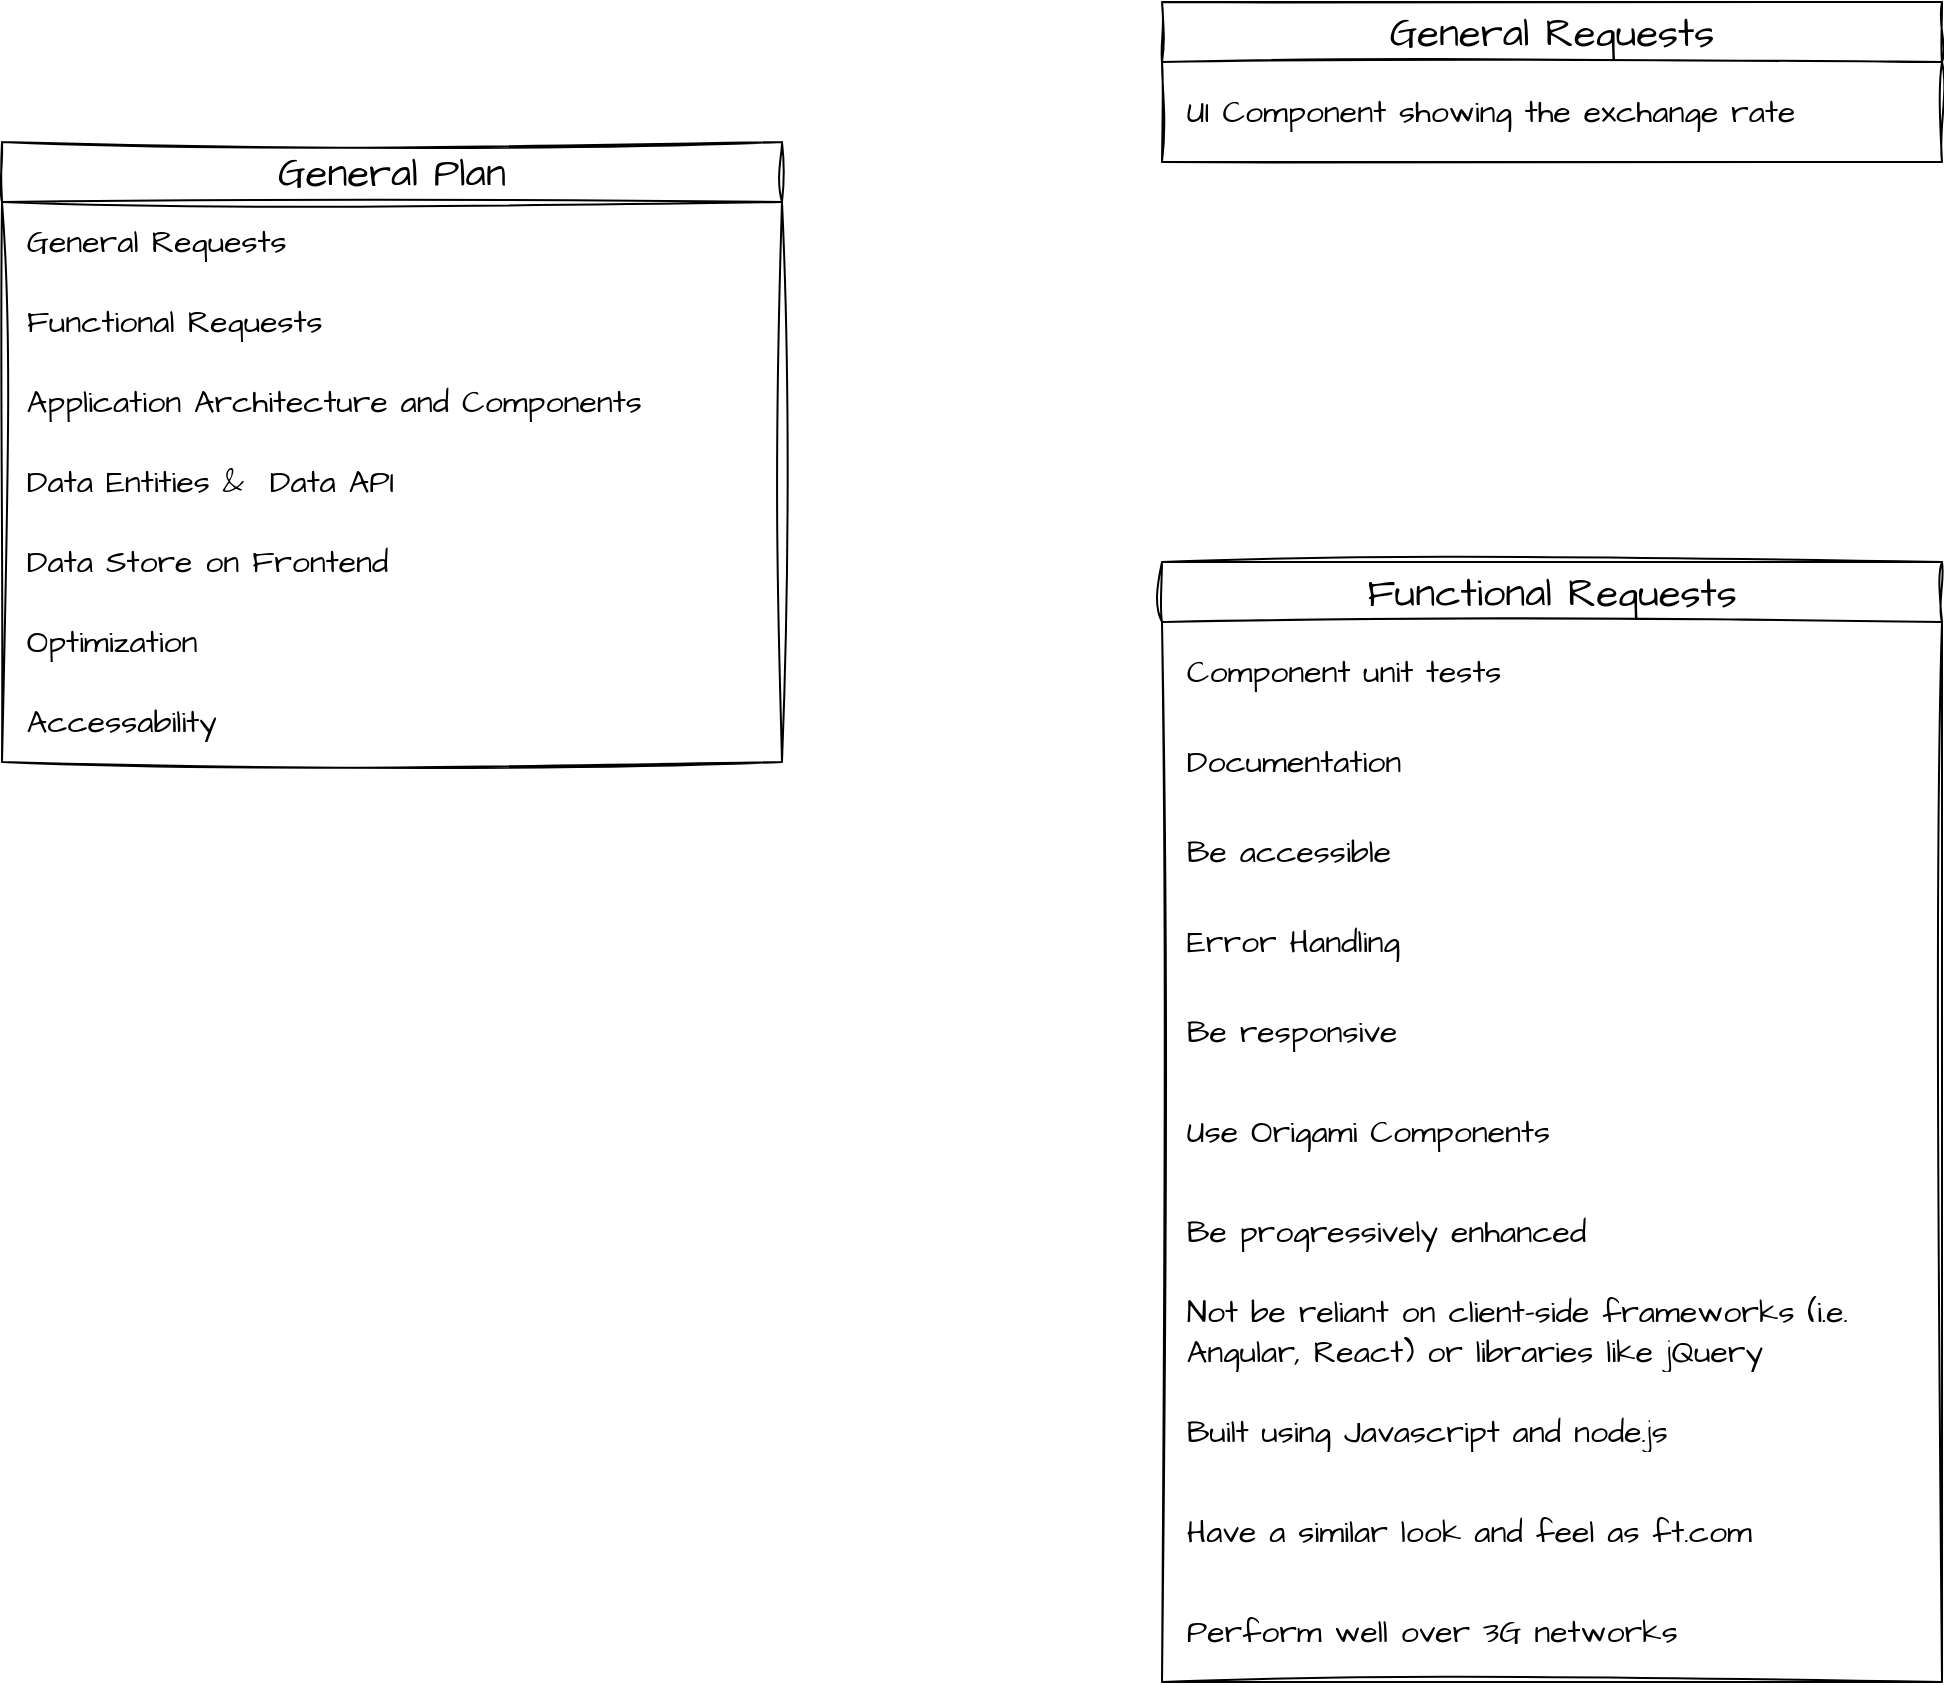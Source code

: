 <mxfile>
    <diagram id="Sq6Ac5Dh5blxyvDvjCik" name="General Plan">
        <mxGraphModel dx="1483" dy="801" grid="1" gridSize="10" guides="1" tooltips="1" connect="1" arrows="1" fold="1" page="1" pageScale="1" pageWidth="3300" pageHeight="2339" math="0" shadow="0">
            <root>
                <mxCell id="0"/>
                <mxCell id="1" parent="0"/>
                <mxCell id="3" value="General Plan" style="swimlane;fontStyle=0;childLayout=stackLayout;horizontal=1;startSize=30;horizontalStack=0;resizeParent=1;resizeParentMax=0;resizeLast=0;collapsible=1;marginBottom=0;whiteSpace=wrap;html=1;sketch=1;hachureGap=4;jiggle=2;curveFitting=1;fontFamily=Architects Daughter;fontSource=https%3A%2F%2Ffonts.googleapis.com%2Fcss%3Ffamily%3DArchitects%2BDaughter;fontSize=20;" parent="1" vertex="1">
                    <mxGeometry x="200" y="130" width="390" height="310" as="geometry"/>
                </mxCell>
                <mxCell id="13" value=" General Requests" style="text;align=left;verticalAlign=middle;spacingLeft=4;spacingRight=4;overflow=hidden;points=[[0,0.5],[1,0.5]];portConstraint=eastwest;rotatable=0;fontSize=16;sketch=1;hachureGap=4;jiggle=2;curveFitting=1;fontFamily=Architects Daughter;fontSource=https%3A%2F%2Ffonts.googleapis.com%2Fcss%3Ffamily%3DArchitects%2BDaughter;fontColor=default;labelBackgroundColor=none;whiteSpace=wrap;html=1;" parent="3" vertex="1">
                    <mxGeometry y="30" width="390" height="40" as="geometry"/>
                </mxCell>
                <mxCell id="12" value=" Functional Requests" style="text;align=left;verticalAlign=middle;spacingLeft=4;spacingRight=4;overflow=hidden;points=[[0,0.5],[1,0.5]];portConstraint=eastwest;rotatable=0;fontSize=16;sketch=1;hachureGap=4;jiggle=2;curveFitting=1;fontFamily=Architects Daughter;fontSource=https%3A%2F%2Ffonts.googleapis.com%2Fcss%3Ffamily%3DArchitects%2BDaughter;fontColor=default;labelBackgroundColor=none;whiteSpace=wrap;html=1;" parent="3" vertex="1">
                    <mxGeometry y="70" width="390" height="40" as="geometry"/>
                </mxCell>
                <mxCell id="6" value=" Application Architecture and Components" style="text;align=left;verticalAlign=middle;spacingLeft=4;spacingRight=4;overflow=hidden;points=[[0,0.5],[1,0.5]];portConstraint=eastwest;rotatable=0;fontSize=16;sketch=1;hachureGap=4;jiggle=2;curveFitting=1;fontFamily=Architects Daughter;fontSource=https%3A%2F%2Ffonts.googleapis.com%2Fcss%3Ffamily%3DArchitects%2BDaughter;fontColor=default;labelBackgroundColor=none;whiteSpace=wrap;html=1;" parent="3" vertex="1">
                    <mxGeometry y="110" width="390" height="40" as="geometry"/>
                </mxCell>
                <mxCell id="8" value="&amp;nbsp;Data Entities &amp;amp;&amp;nbsp;&amp;nbsp;Data API" style="text;align=left;verticalAlign=middle;spacingLeft=4;spacingRight=4;overflow=hidden;points=[[0,0.5],[1,0.5]];portConstraint=eastwest;rotatable=0;fontSize=16;sketch=1;hachureGap=4;jiggle=2;curveFitting=1;fontFamily=Architects Daughter;fontSource=https%3A%2F%2Ffonts.googleapis.com%2Fcss%3Ffamily%3DArchitects%2BDaughter;fontColor=default;labelBackgroundColor=none;whiteSpace=wrap;html=1;" parent="3" vertex="1">
                    <mxGeometry y="150" width="390" height="40" as="geometry"/>
                </mxCell>
                <mxCell id="10" value=" Data Store on Frontend" style="text;align=left;verticalAlign=middle;spacingLeft=4;spacingRight=4;overflow=hidden;points=[[0,0.5],[1,0.5]];portConstraint=eastwest;rotatable=0;fontSize=16;sketch=1;hachureGap=4;jiggle=2;curveFitting=1;fontFamily=Architects Daughter;fontSource=https%3A%2F%2Ffonts.googleapis.com%2Fcss%3Ffamily%3DArchitects%2BDaughter;fontColor=default;labelBackgroundColor=none;whiteSpace=wrap;html=1;" parent="3" vertex="1">
                    <mxGeometry y="190" width="390" height="40" as="geometry"/>
                </mxCell>
                <mxCell id="9" value=" Optimization" style="text;align=left;verticalAlign=middle;spacingLeft=4;spacingRight=4;overflow=hidden;points=[[0,0.5],[1,0.5]];portConstraint=eastwest;rotatable=0;fontSize=16;sketch=1;hachureGap=4;jiggle=2;curveFitting=1;fontFamily=Architects Daughter;fontSource=https%3A%2F%2Ffonts.googleapis.com%2Fcss%3Ffamily%3DArchitects%2BDaughter;fontColor=default;labelBackgroundColor=none;whiteSpace=wrap;html=1;" parent="3" vertex="1">
                    <mxGeometry y="230" width="390" height="40" as="geometry"/>
                </mxCell>
                <mxCell id="11" value=" Accessability" style="text;align=left;verticalAlign=middle;spacingLeft=4;spacingRight=4;overflow=hidden;points=[[0,0.5],[1,0.5]];portConstraint=eastwest;rotatable=0;fontSize=16;sketch=1;hachureGap=4;jiggle=2;curveFitting=1;fontFamily=Architects Daughter;fontSource=https%3A%2F%2Ffonts.googleapis.com%2Fcss%3Ffamily%3DArchitects%2BDaughter;fontColor=default;labelBackgroundColor=none;whiteSpace=wrap;html=1;" parent="3" vertex="1">
                    <mxGeometry y="270" width="390" height="40" as="geometry"/>
                </mxCell>
                <mxCell id="14" value="General Requests" style="swimlane;fontStyle=0;childLayout=stackLayout;horizontal=1;startSize=30;horizontalStack=0;resizeParent=1;resizeParentMax=0;resizeLast=0;collapsible=1;marginBottom=0;whiteSpace=wrap;html=1;sketch=1;hachureGap=4;jiggle=2;curveFitting=1;fontFamily=Architects Daughter;fontSource=https%3A%2F%2Ffonts.googleapis.com%2Fcss%3Ffamily%3DArchitects%2BDaughter;fontSize=20;" parent="1" vertex="1">
                    <mxGeometry x="780" y="60" width="390" height="80" as="geometry"/>
                </mxCell>
                <mxCell id="15" value="&amp;nbsp;UI Component showing the exchange rate" style="text;strokeColor=none;fillColor=none;align=left;verticalAlign=middle;spacingLeft=4;spacingRight=4;overflow=hidden;points=[[0,0.5],[1,0.5]];portConstraint=eastwest;rotatable=0;whiteSpace=wrap;html=1;fontSize=16;sketch=1;hachureGap=4;jiggle=2;curveFitting=1;fontFamily=Architects Daughter;fontSource=https%3A%2F%2Ffonts.googleapis.com%2Fcss%3Ffamily%3DArchitects%2BDaughter;" parent="14" vertex="1">
                    <mxGeometry y="30" width="390" height="50" as="geometry"/>
                </mxCell>
                <mxCell id="23" value="Functional Requests" style="swimlane;fontStyle=0;childLayout=stackLayout;horizontal=1;startSize=30;horizontalStack=0;resizeParent=1;resizeParentMax=0;resizeLast=0;collapsible=1;marginBottom=0;whiteSpace=wrap;html=1;sketch=1;hachureGap=4;jiggle=2;curveFitting=1;fontFamily=Architects Daughter;fontSource=https%3A%2F%2Ffonts.googleapis.com%2Fcss%3Ffamily%3DArchitects%2BDaughter;fontSize=20;" parent="1" vertex="1">
                    <mxGeometry x="780" y="340" width="390" height="560" as="geometry"/>
                </mxCell>
                <mxCell id="24" value="&amp;nbsp;Component unit tests" style="text;strokeColor=none;fillColor=none;align=left;verticalAlign=middle;spacingLeft=4;spacingRight=4;overflow=hidden;points=[[0,0.5],[1,0.5]];portConstraint=eastwest;rotatable=0;whiteSpace=wrap;html=1;fontSize=16;sketch=1;hachureGap=4;jiggle=2;curveFitting=1;fontFamily=Architects Daughter;fontSource=https%3A%2F%2Ffonts.googleapis.com%2Fcss%3Ffamily%3DArchitects%2BDaughter;" parent="23" vertex="1">
                    <mxGeometry y="30" width="390" height="50" as="geometry"/>
                </mxCell>
                <mxCell id="25" value="&amp;nbsp;Documentation" style="text;strokeColor=none;fillColor=none;align=left;verticalAlign=middle;spacingLeft=4;spacingRight=4;overflow=hidden;points=[[0,0.5],[1,0.5]];portConstraint=eastwest;rotatable=0;whiteSpace=wrap;html=1;fontSize=16;sketch=1;hachureGap=4;jiggle=2;curveFitting=1;fontFamily=Architects Daughter;fontSource=https%3A%2F%2Ffonts.googleapis.com%2Fcss%3Ffamily%3DArchitects%2BDaughter;" parent="23" vertex="1">
                    <mxGeometry y="80" width="390" height="40" as="geometry"/>
                </mxCell>
                <mxCell id="28" value="&amp;nbsp;Be accessible" style="text;strokeColor=none;fillColor=none;align=left;verticalAlign=middle;spacingLeft=4;spacingRight=4;overflow=hidden;points=[[0,0.5],[1,0.5]];portConstraint=eastwest;rotatable=0;whiteSpace=wrap;html=1;fontSize=16;sketch=1;hachureGap=4;jiggle=2;curveFitting=1;fontFamily=Architects Daughter;fontSource=https%3A%2F%2Ffonts.googleapis.com%2Fcss%3Ffamily%3DArchitects%2BDaughter;" parent="23" vertex="1">
                    <mxGeometry y="120" width="390" height="50" as="geometry"/>
                </mxCell>
                <mxCell id="26" value="&amp;nbsp;Error Handling" style="text;strokeColor=none;fillColor=none;align=left;verticalAlign=middle;spacingLeft=4;spacingRight=4;overflow=hidden;points=[[0,0.5],[1,0.5]];portConstraint=eastwest;rotatable=0;whiteSpace=wrap;html=1;fontSize=16;sketch=1;hachureGap=4;jiggle=2;curveFitting=1;fontFamily=Architects Daughter;fontSource=https%3A%2F%2Ffonts.googleapis.com%2Fcss%3Ffamily%3DArchitects%2BDaughter;" parent="23" vertex="1">
                    <mxGeometry y="170" width="390" height="40" as="geometry"/>
                </mxCell>
                <mxCell id="27" value="&amp;nbsp;Be responsive" style="text;strokeColor=none;fillColor=none;align=left;verticalAlign=middle;spacingLeft=4;spacingRight=4;overflow=hidden;points=[[0,0.5],[1,0.5]];portConstraint=eastwest;rotatable=0;whiteSpace=wrap;html=1;fontSize=16;sketch=1;hachureGap=4;jiggle=2;curveFitting=1;fontFamily=Architects Daughter;fontSource=https%3A%2F%2Ffonts.googleapis.com%2Fcss%3Ffamily%3DArchitects%2BDaughter;" parent="23" vertex="1">
                    <mxGeometry y="210" width="390" height="50" as="geometry"/>
                </mxCell>
                <mxCell id="29" value="&amp;nbsp;Use Origami Components" style="text;strokeColor=none;fillColor=none;align=left;verticalAlign=middle;spacingLeft=4;spacingRight=4;overflow=hidden;points=[[0,0.5],[1,0.5]];portConstraint=eastwest;rotatable=0;whiteSpace=wrap;html=1;fontSize=16;sketch=1;hachureGap=4;jiggle=2;curveFitting=1;fontFamily=Architects Daughter;fontSource=https%3A%2F%2Ffonts.googleapis.com%2Fcss%3Ffamily%3DArchitects%2BDaughter;" parent="23" vertex="1">
                    <mxGeometry y="260" width="390" height="50" as="geometry"/>
                </mxCell>
                <mxCell id="30" value="&amp;nbsp;Be progressively enhanced" style="text;strokeColor=none;fillColor=none;align=left;verticalAlign=middle;spacingLeft=4;spacingRight=4;overflow=hidden;points=[[0,0.5],[1,0.5]];portConstraint=eastwest;rotatable=0;whiteSpace=wrap;html=1;fontSize=16;sketch=1;hachureGap=4;jiggle=2;curveFitting=1;fontFamily=Architects Daughter;fontSource=https%3A%2F%2Ffonts.googleapis.com%2Fcss%3Ffamily%3DArchitects%2BDaughter;" parent="23" vertex="1">
                    <mxGeometry y="310" width="390" height="50" as="geometry"/>
                </mxCell>
                <mxCell id="31" value="&amp;nbsp;Not be reliant on client-side frameworks (i.e.&amp;nbsp; &lt;br&gt;&amp;nbsp;Angular, React) or libraries like jQuery" style="text;strokeColor=none;fillColor=none;align=left;verticalAlign=middle;spacingLeft=4;spacingRight=4;overflow=hidden;points=[[0,0.5],[1,0.5]];portConstraint=eastwest;rotatable=0;whiteSpace=wrap;html=1;fontSize=16;sketch=1;hachureGap=4;jiggle=2;curveFitting=1;fontFamily=Architects Daughter;fontSource=https%3A%2F%2Ffonts.googleapis.com%2Fcss%3Ffamily%3DArchitects%2BDaughter;" parent="23" vertex="1">
                    <mxGeometry y="360" width="390" height="50" as="geometry"/>
                </mxCell>
                <mxCell id="32" value="&amp;nbsp;Built using Javascript and node.js" style="text;strokeColor=none;fillColor=none;align=left;verticalAlign=middle;spacingLeft=4;spacingRight=4;overflow=hidden;points=[[0,0.5],[1,0.5]];portConstraint=eastwest;rotatable=0;whiteSpace=wrap;html=1;fontSize=16;sketch=1;hachureGap=4;jiggle=2;curveFitting=1;fontFamily=Architects Daughter;fontSource=https%3A%2F%2Ffonts.googleapis.com%2Fcss%3Ffamily%3DArchitects%2BDaughter;" parent="23" vertex="1">
                    <mxGeometry y="410" width="390" height="50" as="geometry"/>
                </mxCell>
                <mxCell id="33" value="&amp;nbsp;Have a similar look and feel as ft.com" style="text;strokeColor=none;fillColor=none;align=left;verticalAlign=middle;spacingLeft=4;spacingRight=4;overflow=hidden;points=[[0,0.5],[1,0.5]];portConstraint=eastwest;rotatable=0;whiteSpace=wrap;html=1;fontSize=16;sketch=1;hachureGap=4;jiggle=2;curveFitting=1;fontFamily=Architects Daughter;fontSource=https%3A%2F%2Ffonts.googleapis.com%2Fcss%3Ffamily%3DArchitects%2BDaughter;" parent="23" vertex="1">
                    <mxGeometry y="460" width="390" height="50" as="geometry"/>
                </mxCell>
                <mxCell id="34" value="&amp;nbsp;Perform well over 3G networks" style="text;strokeColor=none;fillColor=none;align=left;verticalAlign=middle;spacingLeft=4;spacingRight=4;overflow=hidden;points=[[0,0.5],[1,0.5]];portConstraint=eastwest;rotatable=0;whiteSpace=wrap;html=1;fontSize=16;sketch=1;hachureGap=4;jiggle=2;curveFitting=1;fontFamily=Architects Daughter;fontSource=https%3A%2F%2Ffonts.googleapis.com%2Fcss%3Ffamily%3DArchitects%2BDaughter;" parent="23" vertex="1">
                    <mxGeometry y="510" width="390" height="50" as="geometry"/>
                </mxCell>
            </root>
        </mxGraphModel>
    </diagram>
    <diagram id="hWchVQn2ES7mTwdvC4pd" name="Application Architecture and Components">
        <mxGraphModel dx="1483" dy="801" grid="1" gridSize="10" guides="1" tooltips="1" connect="1" arrows="1" fold="1" page="1" pageScale="1" pageWidth="3300" pageHeight="2339" math="0" shadow="0">
            <root>
                <mxCell id="0"/>
                <mxCell id="1" parent="0"/>
                <mxCell id="o_h3eYln7AhgkpU6vLR_-1" value="Application Architecture and Components" style="text;html=1;align=center;verticalAlign=middle;resizable=0;points=[];autosize=1;strokeColor=none;fillColor=none;fontSize=20;fontFamily=Architects Daughter;sketch=1;hachureGap=4;jiggle=2;curveFitting=1;fontSource=https%3A%2F%2Ffonts.googleapis.com%2Fcss%3Ffamily%3DArchitects%2BDaughter;" parent="1" vertex="1">
                    <mxGeometry x="40" y="30" width="410" height="40" as="geometry"/>
                </mxCell>
                <mxCell id="o_h3eYln7AhgkpU6vLR_-2" value="" style="shape=link;html=1;sketch=1;hachureGap=4;jiggle=2;curveFitting=1;fontFamily=Architects Daughter;fontSource=https%3A%2F%2Ffonts.googleapis.com%2Fcss%3Ffamily%3DArchitects%2BDaughter;fontSize=16;" parent="1" edge="1">
                    <mxGeometry width="100" relative="1" as="geometry">
                        <mxPoint x="30" y="80" as="sourcePoint"/>
                        <mxPoint x="760" y="80" as="targetPoint"/>
                    </mxGeometry>
                </mxCell>
                <mxCell id="o_h3eYln7AhgkpU6vLR_-24" value="" style="image;html=1;image=img/lib/clip_art/general/Gear_128x128.png;sketch=1;hachureGap=4;jiggle=2;curveFitting=1;fontFamily=Architects Daughter;fontSource=https%3A%2F%2Ffonts.googleapis.com%2Fcss%3Ffamily%3DArchitects%2BDaughter;fontSize=20;" parent="1" vertex="1">
                    <mxGeometry x="460" y="30" width="40" height="40" as="geometry"/>
                </mxCell>
                <mxCell id="PMLya6ZYGekwEQNH09ry-1" value="" style="rounded=0;whiteSpace=wrap;html=1;sketch=1;hachureGap=4;jiggle=2;curveFitting=1;fontFamily=Architects Daughter;fontSource=https%3A%2F%2Ffonts.googleapis.com%2Fcss%3Ffamily%3DArchitects%2BDaughter;fontSize=20;" parent="1" vertex="1">
                    <mxGeometry x="40" y="160" width="1010" height="380" as="geometry"/>
                </mxCell>
                <mxCell id="PMLya6ZYGekwEQNH09ry-2" value="Title" style="text;html=1;strokeColor=none;fillColor=none;align=center;verticalAlign=middle;whiteSpace=wrap;rounded=0;sketch=1;hachureGap=4;jiggle=2;curveFitting=1;fontFamily=Architects Daughter;fontSource=https%3A%2F%2Ffonts.googleapis.com%2Fcss%3Ffamily%3DArchitects%2BDaughter;fontSize=20;" parent="1" vertex="1">
                    <mxGeometry x="69" y="224" width="60" height="30" as="geometry"/>
                </mxCell>
                <mxCell id="PMLya6ZYGekwEQNH09ry-3" value="" style="rounded=0;whiteSpace=wrap;html=1;sketch=1;hachureGap=4;jiggle=2;curveFitting=1;fontFamily=Architects Daughter;fontSource=https%3A%2F%2Ffonts.googleapis.com%2Fcss%3Ffamily%3DArchitects%2BDaughter;fontSize=20;fillColor=#0050ef;fontColor=#ffffff;strokeColor=#001DBC;" parent="1" vertex="1">
                    <mxGeometry x="47" y="310" width="980" height="190" as="geometry"/>
                </mxCell>
                <mxCell id="PMLya6ZYGekwEQNH09ry-4" value="&amp;nbsp;Exchange rate component" style="text;html=1;strokeColor=none;fillColor=none;align=left;verticalAlign=middle;whiteSpace=wrap;rounded=0;sketch=1;hachureGap=4;jiggle=2;curveFitting=1;fontFamily=Architects Daughter;fontSource=https%3A%2F%2Ffonts.googleapis.com%2Fcss%3Ffamily%3DArchitects%2BDaughter;fontSize=20;" parent="1" vertex="1">
                    <mxGeometry x="55" y="308" width="430" height="30" as="geometry"/>
                </mxCell>
                <mxCell id="PMLya6ZYGekwEQNH09ry-5" value="" style="rounded=0;whiteSpace=wrap;html=1;sketch=1;hachureGap=4;jiggle=2;curveFitting=1;fontFamily=Architects Daughter;fontSource=https%3A%2F%2Ffonts.googleapis.com%2Fcss%3Ffamily%3DArchitects%2BDaughter;fontSize=20;fillColor=#6a00ff;fontColor=#ffffff;strokeColor=#3700CC;" parent="1" vertex="1">
                    <mxGeometry x="43" y="161" width="330" height="60" as="geometry"/>
                </mxCell>
                <mxCell id="PMLya6ZYGekwEQNH09ry-6" value="&amp;nbsp;Skip Links component" style="text;html=1;strokeColor=none;fillColor=none;align=left;verticalAlign=middle;whiteSpace=wrap;rounded=0;sketch=1;hachureGap=4;jiggle=2;curveFitting=1;fontFamily=Architects Daughter;fontSource=https%3A%2F%2Ffonts.googleapis.com%2Fcss%3Ffamily%3DArchitects%2BDaughter;fontSize=20;" parent="1" vertex="1">
                    <mxGeometry x="42" y="175" width="280" height="30" as="geometry"/>
                </mxCell>
                <mxCell id="PMLya6ZYGekwEQNH09ry-8" value="" style="rounded=1;whiteSpace=wrap;html=1;sketch=1;hachureGap=4;jiggle=2;curveFitting=1;fontFamily=Architects Daughter;fontSource=https%3A%2F%2Ffonts.googleapis.com%2Fcss%3Ffamily%3DArchitects%2BDaughter;fontSize=20;fillColor=#d80073;fontColor=#ffffff;strokeColor=#A50040;" parent="1" vertex="1">
                    <mxGeometry x="49" y="340" width="978" height="40" as="geometry"/>
                </mxCell>
                <mxCell id="PMLya6ZYGekwEQNH09ry-9" value="Message component" style="text;html=1;strokeColor=none;fillColor=none;align=center;verticalAlign=middle;whiteSpace=wrap;rounded=0;sketch=1;hachureGap=4;jiggle=2;curveFitting=1;fontFamily=Architects Daughter;fontSource=https%3A%2F%2Ffonts.googleapis.com%2Fcss%3Ffamily%3DArchitects%2BDaughter;fontSize=20;" parent="1" vertex="1">
                    <mxGeometry x="77" y="346" width="200" height="30" as="geometry"/>
                </mxCell>
                <mxCell id="PMLya6ZYGekwEQNH09ry-10" value="" style="rounded=1;whiteSpace=wrap;html=1;sketch=1;hachureGap=4;jiggle=2;curveFitting=1;fontFamily=Architects Daughter;fontSource=https%3A%2F%2Ffonts.googleapis.com%2Fcss%3Ffamily%3DArchitects%2BDaughter;fontSize=20;fillColor=#1ba1e2;fontColor=#ffffff;strokeColor=#006EAF;" parent="1" vertex="1">
                    <mxGeometry x="51" y="440" width="976" height="40" as="geometry"/>
                </mxCell>
                <mxCell id="PMLya6ZYGekwEQNH09ry-11" value="Exchange Item component" style="text;html=1;strokeColor=none;fillColor=none;align=center;verticalAlign=middle;whiteSpace=wrap;rounded=0;sketch=1;hachureGap=4;jiggle=2;curveFitting=1;fontFamily=Architects Daughter;fontSource=https%3A%2F%2Ffonts.googleapis.com%2Fcss%3Ffamily%3DArchitects%2BDaughter;fontSize=20;" parent="1" vertex="1">
                    <mxGeometry x="74" y="445" width="260" height="30" as="geometry"/>
                </mxCell>
                <mxCell id="QZKeZ4ko9nSma7v_D35O-1" value="" style="rounded=1;whiteSpace=wrap;html=1;sketch=1;hachureGap=4;jiggle=2;curveFitting=1;fontFamily=Architects Daughter;fontSource=https%3A%2F%2Ffonts.googleapis.com%2Fcss%3Ffamily%3DArchitects%2BDaughter;fontSize=20;" parent="1" vertex="1">
                    <mxGeometry x="51" y="390" width="976" height="40" as="geometry"/>
                </mxCell>
                <mxCell id="QZKeZ4ko9nSma7v_D35O-2" value="&amp;nbsp;Skeleton component" style="text;html=1;strokeColor=none;fillColor=none;align=left;verticalAlign=middle;whiteSpace=wrap;rounded=0;sketch=1;hachureGap=4;jiggle=2;curveFitting=1;fontFamily=Architects Daughter;fontSource=https%3A%2F%2Ffonts.googleapis.com%2Fcss%3Ffamily%3DArchitects%2BDaughter;fontSize=20;" parent="1" vertex="1">
                    <mxGeometry x="74" y="395" width="260" height="30" as="geometry"/>
                </mxCell>
            </root>
        </mxGraphModel>
    </diagram>
    <diagram id="Uz6RcfAgkZtUEMCR5F9O" name="Data Entities &amp; API">
        <mxGraphModel dx="1483" dy="801" grid="1" gridSize="10" guides="1" tooltips="1" connect="1" arrows="1" fold="1" page="1" pageScale="1" pageWidth="3300" pageHeight="2339" math="0" shadow="0">
            <root>
                <mxCell id="0"/>
                <mxCell id="1" parent="0"/>
                <mxCell id="spDEhcm-Iz8VVXX-siBv-1" value="Data Entities &amp;amp; API" style="text;html=1;align=center;verticalAlign=middle;resizable=0;points=[];autosize=1;strokeColor=none;fillColor=none;fontSize=20;fontFamily=Architects Daughter;sketch=1;hachureGap=4;jiggle=2;curveFitting=1;fontSource=https%3A%2F%2Ffonts.googleapis.com%2Fcss%3Ffamily%3DArchitects%2BDaughter;" parent="1" vertex="1">
                    <mxGeometry x="60" y="30" width="200" height="40" as="geometry"/>
                </mxCell>
                <mxCell id="spDEhcm-Iz8VVXX-siBv-2" value="" style="shape=link;html=1;sketch=1;hachureGap=4;jiggle=2;curveFitting=1;fontFamily=Architects Daughter;fontSource=https%3A%2F%2Ffonts.googleapis.com%2Fcss%3Ffamily%3DArchitects%2BDaughter;fontSize=16;" parent="1" edge="1">
                    <mxGeometry width="100" relative="1" as="geometry">
                        <mxPoint x="40" y="80" as="sourcePoint"/>
                        <mxPoint x="720" y="80" as="targetPoint"/>
                    </mxGeometry>
                </mxCell>
                <mxCell id="spDEhcm-Iz8VVXX-siBv-3" value="Data API" style="text;html=1;align=center;verticalAlign=middle;resizable=0;points=[];autosize=1;strokeColor=none;fillColor=none;fontSize=20;fontFamily=Architects Daughter;sketch=1;hachureGap=4;jiggle=2;curveFitting=1;fontSource=https%3A%2F%2Ffonts.googleapis.com%2Fcss%3Ffamily%3DArchitects%2BDaughter;" parent="1" vertex="1">
                    <mxGeometry x="440" y="130" width="100" height="40" as="geometry"/>
                </mxCell>
                <mxCell id="spDEhcm-Iz8VVXX-siBv-7" value="Data Entities" style="text;html=1;align=center;verticalAlign=middle;resizable=0;points=[];autosize=1;strokeColor=none;fillColor=none;fontSize=20;fontFamily=Architects Daughter;sketch=1;hachureGap=4;jiggle=2;curveFitting=1;fontSource=https%3A%2F%2Ffonts.googleapis.com%2Fcss%3Ffamily%3DArchitects%2BDaughter;" parent="1" vertex="1">
                    <mxGeometry x="40" y="130" width="140" height="40" as="geometry"/>
                </mxCell>
                <mxCell id="spDEhcm-Iz8VVXX-siBv-12" value="" style="shape=link;html=1;sketch=1;hachureGap=4;jiggle=2;curveFitting=1;fontFamily=Architects Daughter;fontSource=https%3A%2F%2Ffonts.googleapis.com%2Fcss%3Ffamily%3DArchitects%2BDaughter;fontSize=16;" parent="1" edge="1">
                    <mxGeometry width="100" relative="1" as="geometry">
                        <mxPoint x="40" y="180" as="sourcePoint"/>
                        <mxPoint x="320" y="180" as="targetPoint"/>
                    </mxGeometry>
                </mxCell>
                <mxCell id="spDEhcm-Iz8VVXX-siBv-13" value="" style="shape=link;html=1;sketch=1;hachureGap=4;jiggle=2;curveFitting=1;fontFamily=Architects Daughter;fontSource=https%3A%2F%2Ffonts.googleapis.com%2Fcss%3Ffamily%3DArchitects%2BDaughter;fontSize=16;" parent="1" edge="1">
                    <mxGeometry width="100" relative="1" as="geometry">
                        <mxPoint x="440" y="180" as="sourcePoint"/>
                        <mxPoint x="720" y="180" as="targetPoint"/>
                    </mxGeometry>
                </mxCell>
                <mxCell id="spDEhcm-Iz8VVXX-siBv-14" value="" style="rounded=0;whiteSpace=wrap;html=1;sketch=1;hachureGap=4;jiggle=2;curveFitting=1;fontFamily=Times New Roman;fontSize=20;" parent="1" vertex="1">
                    <mxGeometry x="40" y="231" width="300" height="439" as="geometry"/>
                </mxCell>
                <mxCell id="spDEhcm-Iz8VVXX-siBv-15" value="&lt;div&gt;&lt;font face=&quot;Times New Roman&quot;&gt;type QuoteInfo = {&lt;/font&gt;&lt;/div&gt;&lt;div&gt;&lt;font face=&quot;Times New Roman&quot;&gt;&amp;nbsp; lastPrice: number;&lt;/font&gt;&lt;/div&gt;&lt;div&gt;&lt;font face=&quot;Times New Roman&quot;&gt;&amp;nbsp; openPrice: number;&lt;/font&gt;&lt;/div&gt;&lt;div&gt;&lt;font face=&quot;Times New Roman&quot;&gt;&amp;nbsp; high: number;&lt;/font&gt;&lt;/div&gt;&lt;div&gt;&lt;font face=&quot;Times New Roman&quot;&gt;&amp;nbsp; low: number;&lt;/font&gt;&lt;/div&gt;&lt;div&gt;&lt;font face=&quot;Times New Roman&quot;&gt;&amp;nbsp; closePrice?: number;&lt;/font&gt;&lt;/div&gt;&lt;div&gt;&lt;font face=&quot;Times New Roman&quot;&gt;&amp;nbsp; previousClosePrice: number;&lt;/font&gt;&lt;/div&gt;&lt;div&gt;&lt;font face=&quot;Times New Roman&quot;&gt;&amp;nbsp; change1Day: number;&lt;/font&gt;&lt;/div&gt;&lt;div&gt;&lt;font face=&quot;Times New Roman&quot;&gt;&amp;nbsp; change1DayPercent: number;&lt;/font&gt;&lt;/div&gt;&lt;div&gt;&lt;font face=&quot;Times New Roman&quot;&gt;&amp;nbsp; change1Week: number;&lt;/font&gt;&lt;/div&gt;&lt;div&gt;&lt;font face=&quot;Times New Roman&quot;&gt;&amp;nbsp; change1WeekPercent: number;&lt;/font&gt;&lt;/div&gt;&lt;div&gt;&lt;font face=&quot;Times New Roman&quot;&gt;&amp;nbsp; ask?: number;&lt;/font&gt;&lt;/div&gt;&lt;div&gt;&lt;font face=&quot;Times New Roman&quot;&gt;&amp;nbsp; bid?: number;&lt;/font&gt;&lt;/div&gt;&lt;div&gt;&lt;font face=&quot;Times New Roman&quot;&gt;&amp;nbsp; timeStamp: string;&lt;/font&gt;&lt;/div&gt;&lt;div&gt;&lt;font face=&quot;Times New Roman&quot;&gt;&amp;nbsp; volume: number;&lt;/font&gt;&lt;/div&gt;&lt;div&gt;&lt;font face=&quot;Times New Roman&quot;&gt;}&lt;/font&gt;&lt;/div&gt;" style="text;html=1;align=left;verticalAlign=middle;resizable=0;points=[];autosize=1;strokeColor=none;fillColor=none;fontSize=20;fontFamily=Architects Daughter;sketch=1;hachureGap=4;jiggle=2;curveFitting=1;fontSource=https%3A%2F%2Ffonts.googleapis.com%2Fcss%3Ffamily%3DArchitects%2BDaughter;" parent="1" vertex="1">
                    <mxGeometry x="55" y="241" width="280" height="420" as="geometry"/>
                </mxCell>
                <mxCell id="spDEhcm-Iz8VVXX-siBv-17" value="" style="rounded=0;whiteSpace=wrap;html=1;sketch=1;hachureGap=4;jiggle=2;curveFitting=1;fontFamily=Times New Roman;fontSize=20;" parent="1" vertex="1">
                    <mxGeometry x="40" y="700" width="300" height="240" as="geometry"/>
                </mxCell>
                <mxCell id="spDEhcm-Iz8VVXX-siBv-18" value="&lt;div&gt;&lt;font face=&quot;Times New Roman&quot;&gt;type BasicInfo = {&lt;/font&gt;&lt;/div&gt;&lt;div&gt;&lt;font face=&quot;Times New Roman&quot;&gt;&amp;nbsp; symbol: string;&lt;/font&gt;&lt;/div&gt;&lt;div&gt;&lt;font face=&quot;Times New Roman&quot;&gt;&amp;nbsp; name: string;&lt;/font&gt;&lt;/div&gt;&lt;div&gt;&lt;font face=&quot;Times New Roman&quot;&gt;&amp;nbsp; exchange: string;&lt;/font&gt;&lt;/div&gt;&lt;div&gt;&lt;font face=&quot;Times New Roman&quot;&gt;&amp;nbsp; exhangeCode: string;&lt;/font&gt;&lt;/div&gt;&lt;div&gt;&lt;font face=&quot;Times New Roman&quot;&gt;&amp;nbsp; bridgeExchangeCode: string;&lt;/font&gt;&lt;/div&gt;&lt;div&gt;&lt;font face=&quot;Times New Roman&quot;&gt;&amp;nbsp; currency: string;&lt;/font&gt;&lt;/div&gt;&lt;div&gt;&lt;font face=&quot;Times New Roman&quot;&gt;}&lt;/font&gt;&lt;/div&gt;" style="text;html=1;align=left;verticalAlign=middle;resizable=0;points=[];autosize=1;strokeColor=none;fillColor=none;fontSize=20;fontFamily=Architects Daughter;sketch=1;hachureGap=4;jiggle=2;curveFitting=1;fontSource=https%3A%2F%2Ffonts.googleapis.com%2Fcss%3Ffamily%3DArchitects%2BDaughter;" parent="1" vertex="1">
                    <mxGeometry x="55" y="710" width="270" height="220" as="geometry"/>
                </mxCell>
                <mxCell id="spDEhcm-Iz8VVXX-siBv-19" value="" style="rounded=0;whiteSpace=wrap;html=1;sketch=1;hachureGap=4;jiggle=2;curveFitting=1;fontFamily=Times New Roman;fontSize=20;" parent="1" vertex="1">
                    <mxGeometry x="40" y="980" width="300" height="160" as="geometry"/>
                </mxCell>
                <mxCell id="spDEhcm-Iz8VVXX-siBv-20" value="&lt;div&gt;&lt;font face=&quot;Times New Roman&quot;&gt;type Item = {&lt;/font&gt;&lt;/div&gt;&lt;div&gt;&lt;font face=&quot;Times New Roman&quot;&gt;&amp;nbsp; symbolInput: string;&lt;/font&gt;&lt;/div&gt;&lt;div&gt;&lt;font face=&quot;Times New Roman&quot;&gt;&amp;nbsp; basic: BasicInfo;&lt;/font&gt;&lt;/div&gt;&lt;div&gt;&lt;font face=&quot;Times New Roman&quot;&gt;&amp;nbsp; quote: QuoteInfo;&lt;/font&gt;&lt;/div&gt;&lt;div&gt;&lt;font face=&quot;Times New Roman&quot;&gt;}&lt;/font&gt;&lt;/div&gt;" style="text;html=1;align=left;verticalAlign=middle;resizable=0;points=[];autosize=1;strokeColor=none;fillColor=none;fontSize=20;fontFamily=Architects Daughter;sketch=1;hachureGap=4;jiggle=2;curveFitting=1;fontSource=https%3A%2F%2Ffonts.googleapis.com%2Fcss%3Ffamily%3DArchitects%2BDaughter;" parent="1" vertex="1">
                    <mxGeometry x="55" y="990" width="200" height="140" as="geometry"/>
                </mxCell>
                <mxCell id="spDEhcm-Iz8VVXX-siBv-23" value="" style="rounded=0;whiteSpace=wrap;html=1;sketch=1;hachureGap=4;jiggle=2;curveFitting=1;fontFamily=Times New Roman;fontSize=20;" parent="1" vertex="1">
                    <mxGeometry x="440" y="531" width="280" height="69" as="geometry"/>
                </mxCell>
                <mxCell id="spDEhcm-Iz8VVXX-siBv-24" value="&lt;font face=&quot;Times New Roman&quot; style=&quot;&quot;&gt;useExchangeData()&lt;/font&gt;" style="text;html=1;align=left;verticalAlign=middle;resizable=0;points=[];autosize=1;strokeColor=none;fillColor=none;fontSize=20;fontFamily=Architects Daughter;sketch=1;hachureGap=4;jiggle=2;curveFitting=1;fontSource=https%3A%2F%2Ffonts.googleapis.com%2Fcss%3Ffamily%3DArchitects%2BDaughter;" parent="1" vertex="1">
                    <mxGeometry x="460" y="547" width="180" height="40" as="geometry"/>
                </mxCell>
                <mxCell id="zHB2BbpoRrMazH60S5B_-1" value="" style="rounded=0;whiteSpace=wrap;html=1;sketch=1;hachureGap=4;jiggle=2;curveFitting=1;fontFamily=Times New Roman;fontSize=20;" parent="1" vertex="1">
                    <mxGeometry x="440" y="381" width="280" height="69" as="geometry"/>
                </mxCell>
                <mxCell id="zHB2BbpoRrMazH60S5B_-2" value="&lt;font face=&quot;Times New Roman&quot; style=&quot;&quot;&gt;fetchExchange()&lt;/font&gt;" style="text;html=1;align=left;verticalAlign=middle;resizable=0;points=[];autosize=1;strokeColor=none;fillColor=none;fontSize=20;fontFamily=Architects Daughter;sketch=1;hachureGap=4;jiggle=2;curveFitting=1;fontSource=https%3A%2F%2Ffonts.googleapis.com%2Fcss%3Ffamily%3DArchitects%2BDaughter;" parent="1" vertex="1">
                    <mxGeometry x="460" y="397" width="160" height="40" as="geometry"/>
                </mxCell>
                <mxCell id="zHB2BbpoRrMazH60S5B_-3" value="" style="rounded=0;whiteSpace=wrap;html=1;sketch=1;hachureGap=4;jiggle=2;curveFitting=1;fontFamily=Times New Roman;fontSize=20;" parent="1" vertex="1">
                    <mxGeometry x="440" y="241" width="280" height="69" as="geometry"/>
                </mxCell>
                <mxCell id="zHB2BbpoRrMazH60S5B_-4" value="&lt;font face=&quot;Times New Roman&quot;&gt;http://localhost:3001/data&lt;/font&gt;" style="text;html=1;align=left;verticalAlign=middle;resizable=0;points=[];autosize=1;strokeColor=none;fillColor=none;fontSize=20;fontFamily=Architects Daughter;sketch=1;hachureGap=4;jiggle=2;curveFitting=1;fontSource=https%3A%2F%2Ffonts.googleapis.com%2Fcss%3Ffamily%3DArchitects%2BDaughter;" parent="1" vertex="1">
                    <mxGeometry x="460" y="257" width="230" height="40" as="geometry"/>
                </mxCell>
                <mxCell id="zHB2BbpoRrMazH60S5B_-5" value="" style="endArrow=classic;html=1;sketch=1;hachureGap=4;jiggle=2;curveFitting=1;fontFamily=Architects Daughter;fontSource=https%3A%2F%2Ffonts.googleapis.com%2Fcss%3Ffamily%3DArchitects%2BDaughter;fontSize=16;exitX=0.44;exitY=1.021;exitDx=0;exitDy=0;exitPerimeter=0;entryX=0.44;entryY=0.13;entryDx=0;entryDy=0;entryPerimeter=0;" parent="1" source="zHB2BbpoRrMazH60S5B_-3" target="zHB2BbpoRrMazH60S5B_-1" edge="1">
                    <mxGeometry width="50" height="50" relative="1" as="geometry">
                        <mxPoint x="730" y="520" as="sourcePoint"/>
                        <mxPoint x="780" y="470" as="targetPoint"/>
                    </mxGeometry>
                </mxCell>
                <mxCell id="zHB2BbpoRrMazH60S5B_-6" value="" style="endArrow=classic;html=1;sketch=1;hachureGap=4;jiggle=2;curveFitting=1;fontFamily=Architects Daughter;fontSource=https%3A%2F%2Ffonts.googleapis.com%2Fcss%3Ffamily%3DArchitects%2BDaughter;fontSize=16;exitX=0.44;exitY=1.021;exitDx=0;exitDy=0;exitPerimeter=0;entryX=0.44;entryY=0.13;entryDx=0;entryDy=0;entryPerimeter=0;" parent="1" edge="1">
                    <mxGeometry width="50" height="50" relative="1" as="geometry">
                        <mxPoint x="560" y="452.479" as="sourcePoint"/>
                        <mxPoint x="560" y="531" as="targetPoint"/>
                    </mxGeometry>
                </mxCell>
                <mxCell id="zHB2BbpoRrMazH60S5B_-7" value="" style="rounded=0;whiteSpace=wrap;html=1;sketch=1;hachureGap=4;jiggle=2;curveFitting=1;fontFamily=Times New Roman;fontSize=20;" parent="1" vertex="1">
                    <mxGeometry x="440" y="687" width="280" height="69" as="geometry"/>
                </mxCell>
                <mxCell id="zHB2BbpoRrMazH60S5B_-8" value="&lt;font face=&quot;Times New Roman&quot; style=&quot;&quot;&gt;Exchange Component&lt;/font&gt;" style="text;html=1;align=left;verticalAlign=middle;resizable=0;points=[];autosize=1;strokeColor=none;fillColor=none;fontSize=20;fontFamily=Architects Daughter;sketch=1;hachureGap=4;jiggle=2;curveFitting=1;fontSource=https%3A%2F%2Ffonts.googleapis.com%2Fcss%3Ffamily%3DArchitects%2BDaughter;" parent="1" vertex="1">
                    <mxGeometry x="460" y="703" width="200" height="40" as="geometry"/>
                </mxCell>
                <mxCell id="zHB2BbpoRrMazH60S5B_-9" value="" style="endArrow=classic;html=1;sketch=1;hachureGap=4;jiggle=2;curveFitting=1;fontFamily=Architects Daughter;fontSource=https%3A%2F%2Ffonts.googleapis.com%2Fcss%3Ffamily%3DArchitects%2BDaughter;fontSize=16;exitX=0.44;exitY=1.021;exitDx=0;exitDy=0;exitPerimeter=0;entryX=0.44;entryY=0.13;entryDx=0;entryDy=0;entryPerimeter=0;" parent="1" edge="1">
                    <mxGeometry width="50" height="50" relative="1" as="geometry">
                        <mxPoint x="560" y="602.479" as="sourcePoint"/>
                        <mxPoint x="560" y="681" as="targetPoint"/>
                    </mxGeometry>
                </mxCell>
                <mxCell id="zHB2BbpoRrMazH60S5B_-10" value="" style="rounded=0;whiteSpace=wrap;html=1;sketch=1;hachureGap=4;jiggle=2;curveFitting=1;fontFamily=Times New Roman;fontSize=20;" parent="1" vertex="1">
                    <mxGeometry x="40" y="1170" width="300" height="110" as="geometry"/>
                </mxCell>
                <mxCell id="zHB2BbpoRrMazH60S5B_-11" value="&lt;div&gt;&lt;font face=&quot;Times New Roman&quot;&gt;type ExchangeData = {&lt;/font&gt;&lt;/div&gt;&lt;div&gt;&lt;font face=&quot;Times New Roman&quot;&gt;&amp;nbsp; items: Item[];&lt;/font&gt;&lt;/div&gt;&lt;div&gt;&lt;font face=&quot;Times New Roman&quot;&gt;}&lt;/font&gt;&lt;/div&gt;" style="text;html=1;align=left;verticalAlign=middle;resizable=0;points=[];autosize=1;strokeColor=none;fillColor=none;fontSize=20;fontFamily=Architects Daughter;sketch=1;hachureGap=4;jiggle=2;curveFitting=1;fontSource=https%3A%2F%2Ffonts.googleapis.com%2Fcss%3Ffamily%3DArchitects%2BDaughter;" parent="1" vertex="1">
                    <mxGeometry x="55" y="1175" width="210" height="90" as="geometry"/>
                </mxCell>
            </root>
        </mxGraphModel>
    </diagram>
    <diagram id="CNhze53uwNA1ZZQrzT53" name="Component Hierachy">
        <mxGraphModel dx="1483" dy="801" grid="1" gridSize="10" guides="1" tooltips="1" connect="1" arrows="1" fold="1" page="1" pageScale="1" pageWidth="3300" pageHeight="2339" math="0" shadow="0">
            <root>
                <mxCell id="0"/>
                <mxCell id="1" parent="0"/>
                <mxCell id="fx4Youk2yrefpr3zPKLE-1" value="Component Hierachy / Dependancy Tree / Data Store" style="text;html=1;align=center;verticalAlign=middle;resizable=0;points=[];autosize=1;strokeColor=none;fillColor=none;fontSize=20;fontFamily=Architects Daughter;sketch=1;hachureGap=4;jiggle=2;curveFitting=1;fontSource=https%3A%2F%2Ffonts.googleapis.com%2Fcss%3Ffamily%3DArchitects%2BDaughter;" parent="1" vertex="1">
                    <mxGeometry x="20" y="40" width="530" height="40" as="geometry"/>
                </mxCell>
                <mxCell id="fx4Youk2yrefpr3zPKLE-2" value="&lt;font style=&quot;font-size: 14px;&quot;&gt;Main&lt;/font&gt;" style="rounded=1;whiteSpace=wrap;html=1;sketch=1;hachureGap=4;jiggle=2;curveFitting=1;fontFamily=Architects Daughter;fontSource=https%3A%2F%2Ffonts.googleapis.com%2Fcss%3Ffamily%3DArchitects%2BDaughter;fontSize=20;" parent="1" vertex="1">
                    <mxGeometry x="230" y="180" width="80" height="40" as="geometry"/>
                </mxCell>
                <mxCell id="fx4Youk2yrefpr3zPKLE-3" value="" style="shape=link;html=1;sketch=1;hachureGap=4;jiggle=2;curveFitting=1;fontFamily=Architects Daughter;fontSource=https%3A%2F%2Ffonts.googleapis.com%2Fcss%3Ffamily%3DArchitects%2BDaughter;fontSize=16;" parent="1" edge="1">
                    <mxGeometry width="100" relative="1" as="geometry">
                        <mxPoint x="10" y="80" as="sourcePoint"/>
                        <mxPoint x="760" y="80" as="targetPoint"/>
                    </mxGeometry>
                </mxCell>
                <mxCell id="fx4Youk2yrefpr3zPKLE-4" value="&lt;font style=&quot;font-size: 14px;&quot;&gt;App&lt;/font&gt;" style="rounded=1;whiteSpace=wrap;html=1;sketch=1;hachureGap=4;jiggle=2;curveFitting=1;fontFamily=Architects Daughter;fontSource=https%3A%2F%2Ffonts.googleapis.com%2Fcss%3Ffamily%3DArchitects%2BDaughter;fontSize=20;" parent="1" vertex="1">
                    <mxGeometry x="230" y="280" width="80" height="40" as="geometry"/>
                </mxCell>
                <mxCell id="fx4Youk2yrefpr3zPKLE-10" value="" style="endArrow=classic;html=1;sketch=1;hachureGap=4;jiggle=2;curveFitting=1;fontFamily=Architects Daughter;fontSource=https%3A%2F%2Ffonts.googleapis.com%2Fcss%3Ffamily%3DArchitects%2BDaughter;fontSize=14;exitX=0.5;exitY=1;exitDx=0;exitDy=0;entryX=0.5;entryY=0;entryDx=0;entryDy=0;" parent="1" source="fx4Youk2yrefpr3zPKLE-2" target="fx4Youk2yrefpr3zPKLE-4" edge="1">
                    <mxGeometry width="50" height="50" relative="1" as="geometry">
                        <mxPoint x="350" y="270" as="sourcePoint"/>
                        <mxPoint x="270" y="230" as="targetPoint"/>
                    </mxGeometry>
                </mxCell>
                <mxCell id="WMlSbTneRJTTI1c9SmmF-1" value="&lt;font face=&quot;Comic Sans MS&quot;&gt;API&lt;/font&gt;" style="shape=cube;whiteSpace=wrap;html=1;boundedLbl=1;backgroundOutline=1;darkOpacity=0.05;darkOpacity2=0.1;sketch=1;hachureGap=4;jiggle=2;curveFitting=1;fontFamily=Times New Roman;fontSize=20;fillColor=#60a917;fontColor=#ffffff;strokeColor=#2D7600;" parent="1" vertex="1">
                    <mxGeometry x="990" y="170" width="120" height="80" as="geometry"/>
                </mxCell>
                <mxCell id="WMlSbTneRJTTI1c9SmmF-2" value="React Query Cache" style="swimlane;fontStyle=0;childLayout=stackLayout;horizontal=1;startSize=30;horizontalStack=0;resizeParent=1;resizeParentMax=0;resizeLast=0;collapsible=1;marginBottom=0;whiteSpace=wrap;html=1;sketch=1;hachureGap=4;jiggle=2;curveFitting=1;fontFamily=Comic Sans MS;fontSize=20;" parent="1" vertex="1">
                    <mxGeometry x="490" y="130" width="370" height="150" as="geometry"/>
                </mxCell>
                <mxCell id="WMlSbTneRJTTI1c9SmmF-3" value="&lt;span style=&quot;font-family: &amp;quot;Times New Roman&amp;quot;; font-size: 20px;&quot;&gt;QuoteInfo&lt;/span&gt;" style="text;strokeColor=none;fillColor=none;align=left;verticalAlign=middle;spacingLeft=4;spacingRight=4;overflow=hidden;points=[[0,0.5],[1,0.5]];portConstraint=eastwest;rotatable=0;whiteSpace=wrap;html=1;fontSize=16;sketch=1;hachureGap=4;jiggle=2;curveFitting=1;fontFamily=Comic Sans MS;" parent="WMlSbTneRJTTI1c9SmmF-2" vertex="1">
                    <mxGeometry y="30" width="370" height="30" as="geometry"/>
                </mxCell>
                <mxCell id="WMlSbTneRJTTI1c9SmmF-4" value="&lt;span style=&quot;font-family: &amp;quot;Times New Roman&amp;quot;; font-size: 20px;&quot;&gt;BasicInfo&lt;/span&gt;" style="text;strokeColor=none;fillColor=none;align=left;verticalAlign=middle;spacingLeft=4;spacingRight=4;overflow=hidden;points=[[0,0.5],[1,0.5]];portConstraint=eastwest;rotatable=0;whiteSpace=wrap;html=1;fontSize=16;sketch=1;hachureGap=4;jiggle=2;curveFitting=1;fontFamily=Comic Sans MS;" parent="WMlSbTneRJTTI1c9SmmF-2" vertex="1">
                    <mxGeometry y="60" width="370" height="30" as="geometry"/>
                </mxCell>
                <mxCell id="WMlSbTneRJTTI1c9SmmF-6" value="&lt;span style=&quot;font-family: &amp;quot;Times New Roman&amp;quot;; font-size: 20px;&quot;&gt;Item&lt;/span&gt;" style="text;strokeColor=none;fillColor=none;align=left;verticalAlign=middle;spacingLeft=4;spacingRight=4;overflow=hidden;points=[[0,0.5],[1,0.5]];portConstraint=eastwest;rotatable=0;whiteSpace=wrap;html=1;fontSize=16;sketch=1;hachureGap=4;jiggle=2;curveFitting=1;fontFamily=Comic Sans MS;" parent="WMlSbTneRJTTI1c9SmmF-2" vertex="1">
                    <mxGeometry y="90" width="370" height="30" as="geometry"/>
                </mxCell>
                <mxCell id="WMlSbTneRJTTI1c9SmmF-5" value="&lt;span style=&quot;font-family: &amp;quot;Times New Roman&amp;quot;; font-size: 20px;&quot;&gt;ExchangeData&lt;/span&gt;" style="text;strokeColor=none;fillColor=none;align=left;verticalAlign=middle;spacingLeft=4;spacingRight=4;overflow=hidden;points=[[0,0.5],[1,0.5]];portConstraint=eastwest;rotatable=0;whiteSpace=wrap;html=1;fontSize=16;sketch=1;hachureGap=4;jiggle=2;curveFitting=1;fontFamily=Comic Sans MS;" parent="WMlSbTneRJTTI1c9SmmF-2" vertex="1">
                    <mxGeometry y="120" width="370" height="30" as="geometry"/>
                </mxCell>
                <mxCell id="WMlSbTneRJTTI1c9SmmF-10" value="" style="endArrow=classic;html=1;sketch=1;hachureGap=4;jiggle=2;curveFitting=1;fontFamily=Comic Sans MS;fontSize=20;exitX=1;exitY=0.5;exitDx=0;exitDy=0;entryX=0;entryY=0;entryDx=0;entryDy=30;entryPerimeter=0;" parent="1" source="WMlSbTneRJTTI1c9SmmF-4" target="WMlSbTneRJTTI1c9SmmF-1" edge="1">
                    <mxGeometry width="50" height="50" relative="1" as="geometry">
                        <mxPoint x="530" y="410" as="sourcePoint"/>
                        <mxPoint x="580" y="360" as="targetPoint"/>
                    </mxGeometry>
                </mxCell>
                <mxCell id="WMlSbTneRJTTI1c9SmmF-11" value="fetch&amp;nbsp;" style="edgeLabel;html=1;align=center;verticalAlign=middle;resizable=0;points=[];fontSize=20;fontFamily=Comic Sans MS;" parent="WMlSbTneRJTTI1c9SmmF-10" vertex="1" connectable="0">
                    <mxGeometry x="-0.087" relative="1" as="geometry">
                        <mxPoint as="offset"/>
                    </mxGeometry>
                </mxCell>
                <mxCell id="WMlSbTneRJTTI1c9SmmF-19" value="" style="endArrow=classic;startArrow=classic;html=1;sketch=1;hachureGap=4;jiggle=2;curveFitting=1;fontFamily=Comic Sans MS;fontSize=20;fillColor=#60a917;strokeColor=#2D7600;exitX=0.133;exitY=1.087;exitDx=0;exitDy=0;exitPerimeter=0;" parent="1" source="WMlSbTneRJTTI1c9SmmF-5" edge="1">
                    <mxGeometry width="50" height="50" relative="1" as="geometry">
                        <mxPoint x="520" y="300" as="sourcePoint"/>
                        <mxPoint x="350" y="410" as="targetPoint"/>
                    </mxGeometry>
                </mxCell>
                <mxCell id="ldN-0aIEfGvdTYkvY2q0-2" value="&lt;font style=&quot;font-size: 14px;&quot;&gt;Skip links&lt;/font&gt;" style="rounded=1;whiteSpace=wrap;html=1;sketch=1;hachureGap=4;jiggle=2;curveFitting=1;fontFamily=Architects Daughter;fontSource=https%3A%2F%2Ffonts.googleapis.com%2Fcss%3Ffamily%3DArchitects%2BDaughter;fontSize=20;" parent="1" vertex="1">
                    <mxGeometry x="140" y="370" width="80" height="40" as="geometry"/>
                </mxCell>
                <mxCell id="ldN-0aIEfGvdTYkvY2q0-3" value="&lt;font style=&quot;font-size: 14px;&quot;&gt;Exchange&lt;/font&gt;" style="rounded=1;whiteSpace=wrap;html=1;sketch=1;hachureGap=4;jiggle=2;curveFitting=1;fontFamily=Architects Daughter;fontSource=https%3A%2F%2Ffonts.googleapis.com%2Fcss%3Ffamily%3DArchitects%2BDaughter;fontSize=20;" parent="1" vertex="1">
                    <mxGeometry x="310" y="370" width="80" height="40" as="geometry"/>
                </mxCell>
                <mxCell id="ldN-0aIEfGvdTYkvY2q0-4" value="&lt;font style=&quot;font-size: 14px;&quot;&gt;Message&lt;/font&gt;" style="rounded=1;whiteSpace=wrap;html=1;sketch=1;hachureGap=4;jiggle=2;curveFitting=1;fontFamily=Architects Daughter;fontSource=https%3A%2F%2Ffonts.googleapis.com%2Fcss%3Ffamily%3DArchitects%2BDaughter;fontSize=20;" parent="1" vertex="1">
                    <mxGeometry x="470" y="330" width="80" height="40" as="geometry"/>
                </mxCell>
                <mxCell id="ldN-0aIEfGvdTYkvY2q0-5" value="&lt;font style=&quot;font-size: 14px;&quot;&gt;Exchange Item&lt;/font&gt;" style="rounded=1;whiteSpace=wrap;html=1;sketch=1;hachureGap=4;jiggle=2;curveFitting=1;fontFamily=Architects Daughter;fontSource=https%3A%2F%2Ffonts.googleapis.com%2Fcss%3Ffamily%3DArchitects%2BDaughter;fontSize=20;" parent="1" vertex="1">
                    <mxGeometry x="230" y="460" width="120" height="40" as="geometry"/>
                </mxCell>
                <mxCell id="ldN-0aIEfGvdTYkvY2q0-6" value="&lt;font style=&quot;font-size: 14px;&quot;&gt;Skeleton&lt;/font&gt;" style="rounded=1;whiteSpace=wrap;html=1;sketch=1;hachureGap=4;jiggle=2;curveFitting=1;fontFamily=Architects Daughter;fontSource=https%3A%2F%2Ffonts.googleapis.com%2Fcss%3Ffamily%3DArchitects%2BDaughter;fontSize=20;" parent="1" vertex="1">
                    <mxGeometry x="440" y="450" width="80" height="40" as="geometry"/>
                </mxCell>
                <mxCell id="ldN-0aIEfGvdTYkvY2q0-7" value="" style="endArrow=classic;html=1;sketch=1;hachureGap=4;jiggle=2;curveFitting=1;fontFamily=Architects Daughter;fontSource=https%3A%2F%2Ffonts.googleapis.com%2Fcss%3Ffamily%3DArchitects%2BDaughter;fontSize=16;exitX=0.5;exitY=1;exitDx=0;exitDy=0;entryX=0.5;entryY=0;entryDx=0;entryDy=0;" parent="1" source="fx4Youk2yrefpr3zPKLE-4" target="ldN-0aIEfGvdTYkvY2q0-2" edge="1">
                    <mxGeometry width="50" height="50" relative="1" as="geometry">
                        <mxPoint x="560" y="550" as="sourcePoint"/>
                        <mxPoint x="610" y="500" as="targetPoint"/>
                    </mxGeometry>
                </mxCell>
                <mxCell id="ldN-0aIEfGvdTYkvY2q0-9" value="" style="endArrow=classic;html=1;sketch=1;hachureGap=4;jiggle=2;curveFitting=1;fontFamily=Architects Daughter;fontSource=https%3A%2F%2Ffonts.googleapis.com%2Fcss%3Ffamily%3DArchitects%2BDaughter;fontSize=16;entryX=0.5;entryY=0;entryDx=0;entryDy=0;exitX=0.5;exitY=1;exitDx=0;exitDy=0;" parent="1" source="fx4Youk2yrefpr3zPKLE-4" target="ldN-0aIEfGvdTYkvY2q0-3" edge="1">
                    <mxGeometry width="50" height="50" relative="1" as="geometry">
                        <mxPoint x="440" y="350" as="sourcePoint"/>
                        <mxPoint x="360" y="380" as="targetPoint"/>
                    </mxGeometry>
                </mxCell>
                <mxCell id="ldN-0aIEfGvdTYkvY2q0-10" value="" style="endArrow=classic;html=1;sketch=1;hachureGap=4;jiggle=2;curveFitting=1;fontFamily=Architects Daughter;fontSource=https%3A%2F%2Ffonts.googleapis.com%2Fcss%3Ffamily%3DArchitects%2BDaughter;fontSize=16;exitX=0.5;exitY=1;exitDx=0;exitDy=0;entryX=0.5;entryY=0;entryDx=0;entryDy=0;" parent="1" source="ldN-0aIEfGvdTYkvY2q0-3" target="ldN-0aIEfGvdTYkvY2q0-5" edge="1">
                    <mxGeometry width="50" height="50" relative="1" as="geometry">
                        <mxPoint x="460" y="340" as="sourcePoint"/>
                        <mxPoint x="370" y="390" as="targetPoint"/>
                    </mxGeometry>
                </mxCell>
                <mxCell id="ldN-0aIEfGvdTYkvY2q0-11" value="" style="endArrow=classic;html=1;sketch=1;hachureGap=4;jiggle=2;curveFitting=1;fontFamily=Architects Daughter;fontSource=https%3A%2F%2Ffonts.googleapis.com%2Fcss%3Ffamily%3DArchitects%2BDaughter;fontSize=16;exitX=0.5;exitY=1;exitDx=0;exitDy=0;entryX=0.5;entryY=0;entryDx=0;entryDy=0;" parent="1" source="ldN-0aIEfGvdTYkvY2q0-3" target="ldN-0aIEfGvdTYkvY2q0-6" edge="1">
                    <mxGeometry width="50" height="50" relative="1" as="geometry">
                        <mxPoint x="470" y="350" as="sourcePoint"/>
                        <mxPoint x="380" y="400" as="targetPoint"/>
                    </mxGeometry>
                </mxCell>
                <mxCell id="ldN-0aIEfGvdTYkvY2q0-12" value="" style="endArrow=classic;html=1;sketch=1;hachureGap=4;jiggle=2;curveFitting=1;fontFamily=Architects Daughter;fontSource=https%3A%2F%2Ffonts.googleapis.com%2Fcss%3Ffamily%3DArchitects%2BDaughter;fontSize=16;exitX=1;exitY=0.5;exitDx=0;exitDy=0;entryX=0;entryY=0.5;entryDx=0;entryDy=0;" parent="1" source="ldN-0aIEfGvdTYkvY2q0-3" target="ldN-0aIEfGvdTYkvY2q0-4" edge="1">
                    <mxGeometry width="50" height="50" relative="1" as="geometry">
                        <mxPoint x="480" y="360" as="sourcePoint"/>
                        <mxPoint x="390" y="410" as="targetPoint"/>
                    </mxGeometry>
                </mxCell>
                <mxCell id="19O8m1EUwbovDAIa_76e-1" value="React Query Features" style="swimlane;fontStyle=0;childLayout=stackLayout;horizontal=1;startSize=30;horizontalStack=0;resizeParent=1;resizeParentMax=0;resizeLast=0;collapsible=1;marginBottom=0;whiteSpace=wrap;html=1;sketch=1;hachureGap=4;jiggle=2;curveFitting=1;fontFamily=Comic Sans MS;fontSize=20;" vertex="1" parent="1">
                    <mxGeometry x="640" y="320" width="470" height="320" as="geometry"/>
                </mxCell>
                <mxCell id="19O8m1EUwbovDAIa_76e-2" value="&lt;font face=&quot;Times New Roman&quot;&gt;&lt;span style=&quot;font-size: 20px;&quot;&gt;&amp;nbsp;Request every 5 second to refresh exchange data in the&amp;nbsp; &amp;nbsp;component&lt;/span&gt;&lt;/font&gt;" style="text;strokeColor=none;fillColor=none;align=left;verticalAlign=middle;spacingLeft=4;spacingRight=4;overflow=hidden;points=[[0,0.5],[1,0.5]];portConstraint=eastwest;rotatable=0;whiteSpace=wrap;html=1;fontSize=16;sketch=1;hachureGap=4;jiggle=2;curveFitting=1;fontFamily=Comic Sans MS;" vertex="1" parent="19O8m1EUwbovDAIa_76e-1">
                    <mxGeometry y="30" width="470" height="80" as="geometry"/>
                </mxCell>
                <mxCell id="19O8m1EUwbovDAIa_76e-3" value="&lt;font face=&quot;Times New Roman&quot;&gt;&lt;span style=&quot;font-size: 20px;&quot;&gt;&amp;nbsp;staleTime: This property defines the amount of time (in&amp;nbsp; &amp;nbsp;milliseconds) that the data from a query is considered&amp;nbsp; &amp;nbsp;&quot;stale&quot; before it should be refetched.&lt;/span&gt;&lt;/font&gt;" style="text;strokeColor=none;fillColor=none;align=left;verticalAlign=middle;spacingLeft=4;spacingRight=4;overflow=hidden;points=[[0,0.5],[1,0.5]];portConstraint=eastwest;rotatable=0;whiteSpace=wrap;html=1;fontSize=16;sketch=1;hachureGap=4;jiggle=2;curveFitting=1;fontFamily=Comic Sans MS;" vertex="1" parent="19O8m1EUwbovDAIa_76e-1">
                    <mxGeometry y="110" width="470" height="110" as="geometry"/>
                </mxCell>
                <mxCell id="19O8m1EUwbovDAIa_76e-4" value="&lt;font face=&quot;Times New Roman&quot;&gt;&lt;span style=&quot;font-size: 20px;&quot;&gt;&amp;nbsp;gcTime: This property specifies the garbage collection&amp;nbsp; &amp;nbsp;time for the cache. Garbage collection helps manage&amp;nbsp; &amp;nbsp;memory by removing unused or outdated data from the&amp;nbsp; &amp;nbsp;cache.&lt;/span&gt;&lt;/font&gt;" style="text;strokeColor=none;fillColor=none;align=left;verticalAlign=middle;spacingLeft=4;spacingRight=4;overflow=hidden;points=[[0,0.5],[1,0.5]];portConstraint=eastwest;rotatable=0;whiteSpace=wrap;html=1;fontSize=16;sketch=1;hachureGap=4;jiggle=2;curveFitting=1;fontFamily=Comic Sans MS;" vertex="1" parent="19O8m1EUwbovDAIa_76e-1">
                    <mxGeometry y="220" width="470" height="100" as="geometry"/>
                </mxCell>
                <mxCell id="19O8m1EUwbovDAIa_76e-6" value="" style="endArrow=classic;startArrow=classic;html=1;sketch=1;hachureGap=4;jiggle=2;curveFitting=1;fontFamily=Comic Sans MS;fontSize=20;fillColor=#60a917;strokeColor=#2D7600;exitX=-0.005;exitY=0.166;exitDx=0;exitDy=0;exitPerimeter=0;entryX=1;entryY=0.5;entryDx=0;entryDy=0;" edge="1" parent="1" source="19O8m1EUwbovDAIa_76e-3" target="ldN-0aIEfGvdTYkvY2q0-3">
                    <mxGeometry width="50" height="50" relative="1" as="geometry">
                        <mxPoint x="549.21" y="292.61" as="sourcePoint"/>
                        <mxPoint x="360" y="420" as="targetPoint"/>
                    </mxGeometry>
                </mxCell>
            </root>
        </mxGraphModel>
    </diagram>
    <diagram id="5cr6xETmTAfb_iQg62bo" name="Optimization">
        <mxGraphModel dx="1483" dy="801" grid="1" gridSize="10" guides="1" tooltips="1" connect="1" arrows="1" fold="1" page="1" pageScale="1" pageWidth="3300" pageHeight="2339" math="0" shadow="0">
            <root>
                <mxCell id="0"/>
                <mxCell id="1" parent="0"/>
                <mxCell id="w1w4r67bfO0DKo3lnsW0-1" value="Optimization" style="text;html=1;align=center;verticalAlign=middle;resizable=0;points=[];autosize=1;strokeColor=none;fillColor=none;fontSize=20;fontFamily=Comic Sans MS;sketch=1;hachureGap=4;jiggle=2;curveFitting=1;fontSource=https%3A%2F%2Ffonts.googleapis.com%2Fcss%3Ffamily%3DArchitects%2BDaughter;" parent="1" vertex="1">
                    <mxGeometry x="70" y="30" width="140" height="40" as="geometry"/>
                </mxCell>
                <mxCell id="w1w4r67bfO0DKo3lnsW0-2" value="" style="shape=link;html=1;sketch=1;hachureGap=4;jiggle=2;curveFitting=1;fontFamily=Architects Daughter;fontSource=https%3A%2F%2Ffonts.googleapis.com%2Fcss%3Ffamily%3DArchitects%2BDaughter;fontSize=16;" parent="1" edge="1">
                    <mxGeometry width="100" relative="1" as="geometry">
                        <mxPoint x="40" y="80" as="sourcePoint"/>
                        <mxPoint x="1520" y="80" as="targetPoint"/>
                    </mxGeometry>
                </mxCell>
                <mxCell id="w1w4r67bfO0DKo3lnsW0-3" value="Network&lt;br&gt;Performance" style="rounded=1;whiteSpace=wrap;html=1;sketch=1;hachureGap=4;jiggle=2;curveFitting=1;fontFamily=Comic Sans MS;fontSize=20;" parent="1" vertex="1">
                    <mxGeometry x="260" y="120" width="140" height="60" as="geometry"/>
                </mxCell>
                <mxCell id="w1w4r67bfO0DKo3lnsW0-4" value="Javascript&lt;br&gt;Performance" style="rounded=1;whiteSpace=wrap;html=1;sketch=1;hachureGap=4;jiggle=2;curveFitting=1;fontFamily=Comic Sans MS;fontSize=20;" parent="1" vertex="1">
                    <mxGeometry x="620" y="120" width="140" height="60" as="geometry"/>
                </mxCell>
                <mxCell id="w1w4r67bfO0DKo3lnsW0-5" value="Rendering&lt;br&gt;Performance" style="rounded=1;whiteSpace=wrap;html=1;sketch=1;hachureGap=4;jiggle=2;curveFitting=1;fontFamily=Comic Sans MS;fontSize=20;" parent="1" vertex="1">
                    <mxGeometry x="1140" y="120" width="140" height="60" as="geometry"/>
                </mxCell>
                <mxCell id="w1w4r67bfO0DKo3lnsW0-6" value="HTTP 2 / 3" style="rounded=1;whiteSpace=wrap;html=1;sketch=1;hachureGap=4;jiggle=2;curveFitting=1;fontFamily=Comic Sans MS;fontSize=20;" parent="1" vertex="1">
                    <mxGeometry x="100" y="240" width="140" height="60" as="geometry"/>
                </mxCell>
                <mxCell id="w1w4r67bfO0DKo3lnsW0-7" value="WEBP" style="rounded=1;whiteSpace=wrap;html=1;sketch=1;hachureGap=4;jiggle=2;curveFitting=1;fontFamily=Comic Sans MS;fontSize=20;" parent="1" vertex="1">
                    <mxGeometry x="100" y="490" width="140" height="60" as="geometry"/>
                </mxCell>
                <mxCell id="w1w4r67bfO0DKo3lnsW0-8" value="PNG" style="rounded=1;whiteSpace=wrap;html=1;sketch=1;hachureGap=4;jiggle=2;curveFitting=1;fontFamily=Comic Sans MS;fontSize=20;" parent="1" vertex="1">
                    <mxGeometry x="100" y="620" width="140" height="60" as="geometry"/>
                </mxCell>
                <mxCell id="w1w4r67bfO0DKo3lnsW0-10" value="Fetch Items details lazily" style="rounded=1;whiteSpace=wrap;html=1;sketch=1;hachureGap=4;jiggle=2;curveFitting=1;fontFamily=Comic Sans MS;fontSize=20;" parent="1" vertex="1">
                    <mxGeometry x="100" y="750" width="140" height="60" as="geometry"/>
                </mxCell>
                <mxCell id="w1w4r67bfO0DKo3lnsW0-11" value="Gzip / Deflate&lt;br&gt;&lt;font style=&quot;font-size: 16px;&quot;&gt;(30% - 50%)&lt;/font&gt;" style="rounded=1;whiteSpace=wrap;html=1;sketch=1;hachureGap=4;jiggle=2;curveFitting=1;fontFamily=Comic Sans MS;fontSize=20;" parent="1" vertex="1">
                    <mxGeometry x="330" y="240" width="140" height="60" as="geometry"/>
                </mxCell>
                <mxCell id="w1w4r67bfO0DKo3lnsW0-12" value="Brottle&lt;br&gt;&lt;font style=&quot;font-size: 16px;&quot;&gt;(10% - 20%)&lt;/font&gt;" style="rounded=1;whiteSpace=wrap;html=1;sketch=1;hachureGap=4;jiggle=2;curveFitting=1;fontFamily=Comic Sans MS;fontSize=20;" parent="1" vertex="1">
                    <mxGeometry x="330" y="360" width="140" height="60" as="geometry"/>
                </mxCell>
                <mxCell id="w1w4r67bfO0DKo3lnsW0-13" value="Use GIFS&lt;br&gt;for pomos&lt;span style=&quot;color: rgba(0, 0, 0, 0); font-family: monospace; font-size: 0px; text-align: start;&quot;&gt;%3CmxGraphModel%3E%3Croot%3E%3CmxCell%20id%3D%220%22%2F%3E%3CmxCell%20id%3D%221%22%20parent%3D%220%22%2F%3E%3CmxCell%20id%3D%222%22%20value%3D%22Brottle%26lt%3Bbr%26gt%3B%26lt%3Bfont%20style%3D%26quot%3Bfont-size%3A%2016px%3B%26quot%3B%26gt%3B(10%25%20-%2020%25)%26lt%3B%2Ffont%26gt%3B%22%20style%3D%22rounded%3D1%3BwhiteSpace%3Dwrap%3Bhtml%3D1%3Bsketch%3D1%3BhachureGap%3D4%3Bjiggle%3D2%3BcurveFitting%3D1%3BfontFamily%3DComic%20Sans%20MS%3BfontSize%3D20%3B%22%20vertex%3D%221%22%20parent%3D%221%22%3E%3CmxGeometry%20x%3D%22260%22%20y%3D%22360%22%20width%3D%22140%22%20height%3D%2260%22%20as%3D%22geometry%22%2F%3E%3C%2FmxCell%3E%3C%2Froot%3E%3C%2FmxGraphModel%3E&lt;/span&gt;" style="rounded=1;whiteSpace=wrap;html=1;sketch=1;hachureGap=4;jiggle=2;curveFitting=1;fontFamily=Comic Sans MS;fontSize=20;" parent="1" vertex="1">
                    <mxGeometry x="330" y="490" width="140" height="60" as="geometry"/>
                </mxCell>
                <mxCell id="w1w4r67bfO0DKo3lnsW0-14" value="Bundle&lt;br&gt;splitting" style="rounded=1;whiteSpace=wrap;html=1;sketch=1;hachureGap=4;jiggle=2;curveFitting=1;fontFamily=Comic Sans MS;fontSize=20;" parent="1" vertex="1">
                    <mxGeometry x="330" y="620" width="140" height="60" as="geometry"/>
                </mxCell>
                <mxCell id="w1w4r67bfO0DKo3lnsW0-15" value="Vendor&lt;br&gt;code" style="rounded=1;whiteSpace=wrap;html=1;sketch=1;hachureGap=4;jiggle=2;curveFitting=1;fontFamily=Comic Sans MS;fontSize=20;" parent="1" vertex="1">
                    <mxGeometry x="100" y="880" width="140" height="60" as="geometry"/>
                </mxCell>
                <mxCell id="w1w4r67bfO0DKo3lnsW0-16" value="Player" style="rounded=1;whiteSpace=wrap;html=1;sketch=1;hachureGap=4;jiggle=2;curveFitting=1;fontFamily=Comic Sans MS;fontSize=20;" parent="1" vertex="1">
                    <mxGeometry x="330" y="760" width="140" height="60" as="geometry"/>
                </mxCell>
                <mxCell id="w1w4r67bfO0DKo3lnsW0-17" value="Profile" style="rounded=1;whiteSpace=wrap;html=1;sketch=1;hachureGap=4;jiggle=2;curveFitting=1;fontFamily=Comic Sans MS;fontSize=20;" parent="1" vertex="1">
                    <mxGeometry x="560" y="760" width="140" height="60" as="geometry"/>
                </mxCell>
                <mxCell id="w1w4r67bfO0DKo3lnsW0-18" value="Sign Up" style="rounded=1;whiteSpace=wrap;html=1;sketch=1;hachureGap=4;jiggle=2;curveFitting=1;fontFamily=Comic Sans MS;fontSize=20;" parent="1" vertex="1">
                    <mxGeometry x="560" y="620" width="140" height="60" as="geometry"/>
                </mxCell>
                <mxCell id="w1w4r67bfO0DKo3lnsW0-19" value="Dashboard" style="rounded=1;whiteSpace=wrap;html=1;sketch=1;hachureGap=4;jiggle=2;curveFitting=1;fontFamily=Comic Sans MS;fontSize=20;" parent="1" vertex="1">
                    <mxGeometry x="560" y="490" width="140" height="60" as="geometry"/>
                </mxCell>
                <mxCell id="w1w4r67bfO0DKo3lnsW0-20" value="" style="endArrow=classic;html=1;sketch=1;hachureGap=4;jiggle=2;curveFitting=1;fontFamily=Comic Sans MS;fontSize=16;exitX=0;exitY=0.5;exitDx=0;exitDy=0;entryX=0.5;entryY=0;entryDx=0;entryDy=0;" parent="1" source="w1w4r67bfO0DKo3lnsW0-3" target="w1w4r67bfO0DKo3lnsW0-6" edge="1">
                    <mxGeometry width="50" height="50" relative="1" as="geometry">
                        <mxPoint x="130" y="210" as="sourcePoint"/>
                        <mxPoint x="180" y="160" as="targetPoint"/>
                    </mxGeometry>
                </mxCell>
                <mxCell id="w1w4r67bfO0DKo3lnsW0-21" value="" style="endArrow=classic;html=1;sketch=1;hachureGap=4;jiggle=2;curveFitting=1;fontFamily=Comic Sans MS;fontSize=16;exitX=0;exitY=0.25;exitDx=0;exitDy=0;entryX=0;entryY=0.5;entryDx=0;entryDy=0;" parent="1" source="w1w4r67bfO0DKo3lnsW0-3" target="w1w4r67bfO0DKo3lnsW0-7" edge="1">
                    <mxGeometry width="50" height="50" relative="1" as="geometry">
                        <mxPoint x="200" y="130" as="sourcePoint"/>
                        <mxPoint x="110" y="220" as="targetPoint"/>
                        <Array as="points">
                            <mxPoint x="70" y="135"/>
                            <mxPoint x="70" y="520"/>
                        </Array>
                    </mxGeometry>
                </mxCell>
                <mxCell id="w1w4r67bfO0DKo3lnsW0-22" value="" style="endArrow=classic;html=1;sketch=1;hachureGap=4;jiggle=2;curveFitting=1;fontFamily=Comic Sans MS;fontSize=16;exitX=0.5;exitY=1;exitDx=0;exitDy=0;entryX=0.5;entryY=0;entryDx=0;entryDy=0;" parent="1" source="w1w4r67bfO0DKo3lnsW0-7" target="w1w4r67bfO0DKo3lnsW0-8" edge="1">
                    <mxGeometry width="50" height="50" relative="1" as="geometry">
                        <mxPoint x="215" y="440" as="sourcePoint"/>
                        <mxPoint x="125" y="530" as="targetPoint"/>
                    </mxGeometry>
                </mxCell>
                <mxCell id="w1w4r67bfO0DKo3lnsW0-23" value="" style="endArrow=classic;html=1;sketch=1;hachureGap=4;jiggle=2;curveFitting=1;fontFamily=Comic Sans MS;fontSize=16;exitX=0.75;exitY=1;exitDx=0;exitDy=0;entryX=0.25;entryY=0;entryDx=0;entryDy=0;" parent="1" source="w1w4r67bfO0DKo3lnsW0-3" target="w1w4r67bfO0DKo3lnsW0-11" edge="1">
                    <mxGeometry width="50" height="50" relative="1" as="geometry">
                        <mxPoint x="309" y="210" as="sourcePoint"/>
                        <mxPoint x="309" y="280" as="targetPoint"/>
                    </mxGeometry>
                </mxCell>
                <mxCell id="w1w4r67bfO0DKo3lnsW0-24" value="" style="endArrow=classic;html=1;sketch=1;hachureGap=4;jiggle=2;curveFitting=1;fontFamily=Comic Sans MS;fontSize=16;exitX=0.5;exitY=1;exitDx=0;exitDy=0;entryX=0.5;entryY=0;entryDx=0;entryDy=0;" parent="1" source="w1w4r67bfO0DKo3lnsW0-11" target="w1w4r67bfO0DKo3lnsW0-12" edge="1">
                    <mxGeometry width="50" height="50" relative="1" as="geometry">
                        <mxPoint x="310" y="310" as="sourcePoint"/>
                        <mxPoint x="310" y="370" as="targetPoint"/>
                    </mxGeometry>
                </mxCell>
                <mxCell id="w1w4r67bfO0DKo3lnsW0-25" value="" style="endArrow=classic;html=1;sketch=1;hachureGap=4;jiggle=2;curveFitting=1;fontFamily=Comic Sans MS;fontSize=16;exitX=0;exitY=1;exitDx=0;exitDy=0;entryX=1;entryY=0;entryDx=0;entryDy=0;" parent="1" source="w1w4r67bfO0DKo3lnsW0-14" target="w1w4r67bfO0DKo3lnsW0-15" edge="1">
                    <mxGeometry width="50" height="50" relative="1" as="geometry">
                        <mxPoint x="290" y="680" as="sourcePoint"/>
                        <mxPoint x="290" y="750" as="targetPoint"/>
                    </mxGeometry>
                </mxCell>
                <mxCell id="w1w4r67bfO0DKo3lnsW0-26" value="" style="endArrow=classic;html=1;sketch=1;hachureGap=4;jiggle=2;curveFitting=1;fontFamily=Comic Sans MS;fontSize=16;exitX=0.5;exitY=1;exitDx=0;exitDy=0;entryX=0.5;entryY=0;entryDx=0;entryDy=0;" parent="1" source="w1w4r67bfO0DKo3lnsW0-14" target="w1w4r67bfO0DKo3lnsW0-16" edge="1">
                    <mxGeometry width="50" height="50" relative="1" as="geometry">
                        <mxPoint x="340" y="690" as="sourcePoint"/>
                        <mxPoint x="250" y="770" as="targetPoint"/>
                    </mxGeometry>
                </mxCell>
                <mxCell id="w1w4r67bfO0DKo3lnsW0-27" value="" style="endArrow=classic;html=1;sketch=1;hachureGap=4;jiggle=2;curveFitting=1;fontFamily=Comic Sans MS;fontSize=16;exitX=1;exitY=1;exitDx=0;exitDy=0;entryX=0;entryY=0;entryDx=0;entryDy=0;" parent="1" source="w1w4r67bfO0DKo3lnsW0-14" target="w1w4r67bfO0DKo3lnsW0-17" edge="1">
                    <mxGeometry width="50" height="50" relative="1" as="geometry">
                        <mxPoint x="410" y="690" as="sourcePoint"/>
                        <mxPoint x="410" y="770" as="targetPoint"/>
                    </mxGeometry>
                </mxCell>
                <mxCell id="w1w4r67bfO0DKo3lnsW0-28" value="" style="endArrow=classic;html=1;sketch=1;hachureGap=4;jiggle=2;curveFitting=1;fontFamily=Comic Sans MS;fontSize=16;exitX=1;exitY=0.5;exitDx=0;exitDy=0;entryX=0;entryY=0.5;entryDx=0;entryDy=0;" parent="1" source="w1w4r67bfO0DKo3lnsW0-14" target="w1w4r67bfO0DKo3lnsW0-18" edge="1">
                    <mxGeometry width="50" height="50" relative="1" as="geometry">
                        <mxPoint x="490" y="660" as="sourcePoint"/>
                        <mxPoint x="580" y="740" as="targetPoint"/>
                    </mxGeometry>
                </mxCell>
                <mxCell id="w1w4r67bfO0DKo3lnsW0-29" value="" style="endArrow=classic;html=1;sketch=1;hachureGap=4;jiggle=2;curveFitting=1;fontFamily=Comic Sans MS;fontSize=16;entryX=0;entryY=1;entryDx=0;entryDy=0;exitX=1;exitY=0;exitDx=0;exitDy=0;" parent="1" source="w1w4r67bfO0DKo3lnsW0-14" target="w1w4r67bfO0DKo3lnsW0-19" edge="1">
                    <mxGeometry width="50" height="50" relative="1" as="geometry">
                        <mxPoint x="510" y="600" as="sourcePoint"/>
                        <mxPoint x="580" y="619" as="targetPoint"/>
                    </mxGeometry>
                </mxCell>
                <mxCell id="XIU1nuSAFaMfesQ72GWI-1" value="Image / Video&lt;br&gt;Optimizer" style="rounded=1;whiteSpace=wrap;html=1;sketch=1;hachureGap=4;jiggle=2;curveFitting=1;fontFamily=Comic Sans MS;fontSize=20;" parent="1" vertex="1">
                    <mxGeometry x="360" y="960" width="140" height="60" as="geometry"/>
                </mxCell>
                <mxCell id="XIU1nuSAFaMfesQ72GWI-2" value="Items" style="rounded=1;whiteSpace=wrap;html=1;sketch=1;hachureGap=4;jiggle=2;curveFitting=1;fontFamily=Comic Sans MS;fontSize=20;" parent="1" vertex="1">
                    <mxGeometry x="630" y="960" width="140" height="60" as="geometry"/>
                </mxCell>
                <mxCell id="XIU1nuSAFaMfesQ72GWI-3" value="CDN" style="rounded=1;whiteSpace=wrap;html=1;sketch=1;hachureGap=4;jiggle=2;curveFitting=1;fontFamily=Comic Sans MS;fontSize=20;" parent="1" vertex="1">
                    <mxGeometry x="500" y="1110" width="140" height="60" as="geometry"/>
                </mxCell>
                <mxCell id="XIU1nuSAFaMfesQ72GWI-4" value="" style="endArrow=classic;startArrow=classic;html=1;sketch=1;hachureGap=4;jiggle=2;curveFitting=1;fontFamily=Architects Daughter;fontSource=https%3A%2F%2Ffonts.googleapis.com%2Fcss%3Ffamily%3DArchitects%2BDaughter;fontSize=16;exitX=1;exitY=0.5;exitDx=0;exitDy=0;entryX=0;entryY=0.5;entryDx=0;entryDy=0;" parent="1" source="XIU1nuSAFaMfesQ72GWI-1" target="XIU1nuSAFaMfesQ72GWI-2" edge="1">
                    <mxGeometry width="50" height="50" relative="1" as="geometry">
                        <mxPoint x="580" y="1020" as="sourcePoint"/>
                        <mxPoint x="630" y="970" as="targetPoint"/>
                    </mxGeometry>
                </mxCell>
                <mxCell id="XIU1nuSAFaMfesQ72GWI-5" value="URL" style="edgeLabel;html=1;align=center;verticalAlign=middle;resizable=0;points=[];fontSize=20;fontFamily=Architects Daughter;" parent="XIU1nuSAFaMfesQ72GWI-4" vertex="1" connectable="0">
                    <mxGeometry x="-0.181" relative="1" as="geometry">
                        <mxPoint as="offset"/>
                    </mxGeometry>
                </mxCell>
                <mxCell id="XIU1nuSAFaMfesQ72GWI-6" value="" style="endArrow=classic;html=1;sketch=1;hachureGap=4;jiggle=2;curveFitting=1;fontFamily=Architects Daughter;fontSource=https%3A%2F%2Ffonts.googleapis.com%2Fcss%3Ffamily%3DArchitects%2BDaughter;fontSize=16;entryX=0;entryY=0;entryDx=0;entryDy=0;exitX=0.5;exitY=1;exitDx=0;exitDy=0;" parent="1" source="XIU1nuSAFaMfesQ72GWI-1" target="XIU1nuSAFaMfesQ72GWI-3" edge="1">
                    <mxGeometry width="50" height="50" relative="1" as="geometry">
                        <mxPoint x="520" y="1050" as="sourcePoint"/>
                        <mxPoint x="600" y="1050" as="targetPoint"/>
                    </mxGeometry>
                </mxCell>
                <mxCell id="XIU1nuSAFaMfesQ72GWI-7" value="" style="endArrow=classic;html=1;sketch=1;hachureGap=4;jiggle=2;curveFitting=1;fontFamily=Architects Daughter;fontSource=https%3A%2F%2Ffonts.googleapis.com%2Fcss%3Ffamily%3DArchitects%2BDaughter;fontSize=16;entryX=0.5;entryY=1;entryDx=0;entryDy=0;exitX=1;exitY=0;exitDx=0;exitDy=0;" parent="1" source="XIU1nuSAFaMfesQ72GWI-3" target="XIU1nuSAFaMfesQ72GWI-2" edge="1">
                    <mxGeometry width="50" height="50" relative="1" as="geometry">
                        <mxPoint x="740" y="1100" as="sourcePoint"/>
                        <mxPoint x="580" y="1120" as="targetPoint"/>
                    </mxGeometry>
                </mxCell>
                <mxCell id="XIU1nuSAFaMfesQ72GWI-8" value="Do less stuff" style="rounded=1;whiteSpace=wrap;html=1;sketch=1;hachureGap=4;jiggle=2;curveFitting=1;fontFamily=Comic Sans MS;fontSize=20;" parent="1" vertex="1">
                    <mxGeometry x="560" y="240" width="140" height="60" as="geometry"/>
                </mxCell>
                <mxCell id="XIU1nuSAFaMfesQ72GWI-9" value="Do highweight tasks async" style="rounded=1;whiteSpace=wrap;html=1;sketch=1;hachureGap=4;jiggle=2;curveFitting=1;fontFamily=Comic Sans MS;fontSize=20;" parent="1" vertex="1">
                    <mxGeometry x="790" y="240" width="140" height="60" as="geometry"/>
                </mxCell>
                <mxCell id="XIU1nuSAFaMfesQ72GWI-10" value="&lt;font style=&quot;font-size: 14px;&quot;&gt;Use Web-workers for highweight task&lt;/font&gt;" style="rounded=1;whiteSpace=wrap;html=1;sketch=1;hachureGap=4;jiggle=2;curveFitting=1;fontFamily=Comic Sans MS;fontSize=20;" parent="1" vertex="1">
                    <mxGeometry x="560" y="360" width="140" height="60" as="geometry"/>
                </mxCell>
                <mxCell id="XIU1nuSAFaMfesQ72GWI-11" value="&lt;font style=&quot;font-size: 14px;&quot;&gt;Minimize the code&lt;/font&gt;" style="rounded=1;whiteSpace=wrap;html=1;sketch=1;hachureGap=4;jiggle=2;curveFitting=1;fontFamily=Comic Sans MS;fontSize=20;" parent="1" vertex="1">
                    <mxGeometry x="790" y="360" width="140" height="60" as="geometry"/>
                </mxCell>
                <mxCell id="XIU1nuSAFaMfesQ72GWI-12" value="" style="endArrow=classic;html=1;sketch=1;hachureGap=4;jiggle=2;curveFitting=1;fontFamily=Architects Daughter;fontSource=https%3A%2F%2Ffonts.googleapis.com%2Fcss%3Ffamily%3DArchitects%2BDaughter;fontSize=14;exitX=0.25;exitY=1;exitDx=0;exitDy=0;" parent="1" source="w1w4r67bfO0DKo3lnsW0-4" target="XIU1nuSAFaMfesQ72GWI-8" edge="1">
                    <mxGeometry width="50" height="50" relative="1" as="geometry">
                        <mxPoint x="680" y="320" as="sourcePoint"/>
                        <mxPoint x="730" y="270" as="targetPoint"/>
                    </mxGeometry>
                </mxCell>
                <mxCell id="XIU1nuSAFaMfesQ72GWI-13" value="" style="endArrow=classic;html=1;sketch=1;hachureGap=4;jiggle=2;curveFitting=1;fontFamily=Architects Daughter;fontSource=https%3A%2F%2Ffonts.googleapis.com%2Fcss%3Ffamily%3DArchitects%2BDaughter;fontSize=14;exitX=0.75;exitY=1;exitDx=0;exitDy=0;entryX=0.25;entryY=0;entryDx=0;entryDy=0;" parent="1" source="w1w4r67bfO0DKo3lnsW0-4" target="XIU1nuSAFaMfesQ72GWI-9" edge="1">
                    <mxGeometry width="50" height="50" relative="1" as="geometry">
                        <mxPoint x="665" y="190" as="sourcePoint"/>
                        <mxPoint x="648.333" y="250" as="targetPoint"/>
                    </mxGeometry>
                </mxCell>
                <mxCell id="XIU1nuSAFaMfesQ72GWI-14" value="" style="endArrow=classic;html=1;sketch=1;hachureGap=4;jiggle=2;curveFitting=1;fontFamily=Architects Daughter;fontSource=https%3A%2F%2Ffonts.googleapis.com%2Fcss%3Ffamily%3DArchitects%2BDaughter;fontSize=14;exitX=0.5;exitY=1;exitDx=0;exitDy=0;entryX=0.5;entryY=0;entryDx=0;entryDy=0;" parent="1" source="XIU1nuSAFaMfesQ72GWI-8" target="XIU1nuSAFaMfesQ72GWI-10" edge="1">
                    <mxGeometry width="50" height="50" relative="1" as="geometry">
                        <mxPoint x="736.67" y="290" as="sourcePoint"/>
                        <mxPoint x="720.003" y="350" as="targetPoint"/>
                    </mxGeometry>
                </mxCell>
                <mxCell id="XIU1nuSAFaMfesQ72GWI-15" value="" style="endArrow=classic;html=1;sketch=1;hachureGap=4;jiggle=2;curveFitting=1;fontFamily=Architects Daughter;fontSource=https%3A%2F%2Ffonts.googleapis.com%2Fcss%3Ffamily%3DArchitects%2BDaughter;fontSize=14;exitX=0.5;exitY=1;exitDx=0;exitDy=0;entryX=0.5;entryY=0;entryDx=0;entryDy=0;" parent="1" source="XIU1nuSAFaMfesQ72GWI-9" target="XIU1nuSAFaMfesQ72GWI-11" edge="1">
                    <mxGeometry width="50" height="50" relative="1" as="geometry">
                        <mxPoint x="830" y="320" as="sourcePoint"/>
                        <mxPoint x="830" y="380" as="targetPoint"/>
                    </mxGeometry>
                </mxCell>
                <mxCell id="XIU1nuSAFaMfesQ72GWI-16" value="&lt;font style=&quot;font-size: 16px;&quot;&gt;Use preload tags for other pages&lt;/font&gt;" style="rounded=1;whiteSpace=wrap;html=1;sketch=1;hachureGap=4;jiggle=2;curveFitting=1;fontFamily=Comic Sans MS;fontSize=20;" parent="1" vertex="1">
                    <mxGeometry x="100" y="360" width="140" height="60" as="geometry"/>
                </mxCell>
                <mxCell id="XIU1nuSAFaMfesQ72GWI-17" value="" style="endArrow=classic;html=1;sketch=1;hachureGap=4;jiggle=2;curveFitting=1;fontFamily=Comic Sans MS;fontSize=16;exitX=0.25;exitY=1;exitDx=0;exitDy=0;entryX=1;entryY=0;entryDx=0;entryDy=0;" parent="1" source="w1w4r67bfO0DKo3lnsW0-3" target="XIU1nuSAFaMfesQ72GWI-16" edge="1">
                    <mxGeometry width="50" height="50" relative="1" as="geometry">
                        <mxPoint x="270" y="160" as="sourcePoint"/>
                        <mxPoint x="180" y="250" as="targetPoint"/>
                    </mxGeometry>
                </mxCell>
                <mxCell id="XIU1nuSAFaMfesQ72GWI-18" value="SSR" style="rounded=1;whiteSpace=wrap;html=1;sketch=1;hachureGap=4;jiggle=2;curveFitting=1;fontFamily=Comic Sans MS;fontSize=20;" parent="1" vertex="1">
                    <mxGeometry x="1000" y="240" width="140" height="60" as="geometry"/>
                </mxCell>
                <mxCell id="XIU1nuSAFaMfesQ72GWI-19" value="Inline critical CSS and JS" style="rounded=1;whiteSpace=wrap;html=1;sketch=1;hachureGap=4;jiggle=2;curveFitting=1;fontFamily=Comic Sans MS;fontSize=20;" parent="1" vertex="1">
                    <mxGeometry x="1200" y="240" width="140" height="60" as="geometry"/>
                </mxCell>
                <mxCell id="XIU1nuSAFaMfesQ72GWI-20" value="&lt;font style=&quot;font-size: 17px;&quot;&gt;Load non-critical stuff later&lt;/font&gt;" style="rounded=1;whiteSpace=wrap;html=1;sketch=1;hachureGap=4;jiggle=2;curveFitting=1;fontFamily=Comic Sans MS;fontSize=20;" parent="1" vertex="1">
                    <mxGeometry x="1200" y="360" width="140" height="60" as="geometry"/>
                </mxCell>
                <mxCell id="XIU1nuSAFaMfesQ72GWI-21" value="&lt;font style=&quot;font-size: 17px;&quot;&gt;Analytics&lt;br&gt;scripts&lt;br&gt;&lt;/font&gt;" style="rounded=1;whiteSpace=wrap;html=1;sketch=1;hachureGap=4;jiggle=2;curveFitting=1;fontFamily=Comic Sans MS;fontSize=20;" parent="1" vertex="1">
                    <mxGeometry x="1000" y="360" width="140" height="60" as="geometry"/>
                </mxCell>
                <mxCell id="XIU1nuSAFaMfesQ72GWI-22" value="&lt;font style=&quot;font-size: 17px;&quot;&gt;Additional&lt;br&gt;styles&lt;br&gt;&lt;/font&gt;" style="rounded=1;whiteSpace=wrap;html=1;sketch=1;hachureGap=4;jiggle=2;curveFitting=1;fontFamily=Comic Sans MS;fontSize=20;" parent="1" vertex="1">
                    <mxGeometry x="1000" y="480" width="140" height="60" as="geometry"/>
                </mxCell>
                <mxCell id="XIU1nuSAFaMfesQ72GWI-23" value="&lt;font style=&quot;font-size: 17px;&quot;&gt;Utility JS&lt;br&gt;code&lt;br&gt;&lt;/font&gt;" style="rounded=1;whiteSpace=wrap;html=1;sketch=1;hachureGap=4;jiggle=2;curveFitting=1;fontFamily=Comic Sans MS;fontSize=20;" parent="1" vertex="1">
                    <mxGeometry x="1200" y="480" width="140" height="60" as="geometry"/>
                </mxCell>
                <mxCell id="XIU1nuSAFaMfesQ72GWI-24" value="" style="endArrow=classic;html=1;sketch=1;hachureGap=4;jiggle=2;curveFitting=1;fontFamily=Architects Daughter;fontSource=https%3A%2F%2Ffonts.googleapis.com%2Fcss%3Ffamily%3DArchitects%2BDaughter;fontSize=17;entryX=0.5;entryY=0;entryDx=0;entryDy=0;exitX=0;exitY=1;exitDx=0;exitDy=0;" parent="1" source="w1w4r67bfO0DKo3lnsW0-5" target="XIU1nuSAFaMfesQ72GWI-18" edge="1">
                    <mxGeometry width="50" height="50" relative="1" as="geometry">
                        <mxPoint x="1090" y="160" as="sourcePoint"/>
                        <mxPoint x="1110" y="210" as="targetPoint"/>
                    </mxGeometry>
                </mxCell>
                <mxCell id="XIU1nuSAFaMfesQ72GWI-25" value="" style="endArrow=classic;html=1;sketch=1;hachureGap=4;jiggle=2;curveFitting=1;fontFamily=Architects Daughter;fontSource=https%3A%2F%2Ffonts.googleapis.com%2Fcss%3Ffamily%3DArchitects%2BDaughter;fontSize=17;entryX=0.5;entryY=0;entryDx=0;entryDy=0;exitX=0.75;exitY=1;exitDx=0;exitDy=0;" parent="1" source="w1w4r67bfO0DKo3lnsW0-5" target="XIU1nuSAFaMfesQ72GWI-19" edge="1">
                    <mxGeometry width="50" height="50" relative="1" as="geometry">
                        <mxPoint x="1150" y="190" as="sourcePoint"/>
                        <mxPoint x="1080" y="250" as="targetPoint"/>
                    </mxGeometry>
                </mxCell>
                <mxCell id="XIU1nuSAFaMfesQ72GWI-26" value="" style="endArrow=classic;html=1;sketch=1;hachureGap=4;jiggle=2;curveFitting=1;fontFamily=Architects Daughter;fontSource=https%3A%2F%2Ffonts.googleapis.com%2Fcss%3Ffamily%3DArchitects%2BDaughter;fontSize=17;entryX=0.5;entryY=0;entryDx=0;entryDy=0;exitX=0.5;exitY=1;exitDx=0;exitDy=0;" parent="1" source="XIU1nuSAFaMfesQ72GWI-19" target="XIU1nuSAFaMfesQ72GWI-20" edge="1">
                    <mxGeometry width="50" height="50" relative="1" as="geometry">
                        <mxPoint x="1370" y="310" as="sourcePoint"/>
                        <mxPoint x="1395" y="370" as="targetPoint"/>
                    </mxGeometry>
                </mxCell>
                <mxCell id="XIU1nuSAFaMfesQ72GWI-27" value="" style="endArrow=classic;html=1;sketch=1;hachureGap=4;jiggle=2;curveFitting=1;fontFamily=Architects Daughter;fontSource=https%3A%2F%2Ffonts.googleapis.com%2Fcss%3Ffamily%3DArchitects%2BDaughter;fontSize=17;entryX=0.5;entryY=0;entryDx=0;entryDy=0;exitX=0.5;exitY=1;exitDx=0;exitDy=0;" parent="1" source="XIU1nuSAFaMfesQ72GWI-20" target="XIU1nuSAFaMfesQ72GWI-23" edge="1">
                    <mxGeometry width="50" height="50" relative="1" as="geometry">
                        <mxPoint x="1370" y="430" as="sourcePoint"/>
                        <mxPoint x="1370" y="490" as="targetPoint"/>
                    </mxGeometry>
                </mxCell>
                <mxCell id="XIU1nuSAFaMfesQ72GWI-28" value="" style="endArrow=classic;html=1;sketch=1;hachureGap=4;jiggle=2;curveFitting=1;fontFamily=Architects Daughter;fontSource=https%3A%2F%2Ffonts.googleapis.com%2Fcss%3Ffamily%3DArchitects%2BDaughter;fontSize=17;entryX=1;entryY=0.5;entryDx=0;entryDy=0;exitX=0;exitY=0.5;exitDx=0;exitDy=0;" parent="1" source="XIU1nuSAFaMfesQ72GWI-20" target="XIU1nuSAFaMfesQ72GWI-21" edge="1">
                    <mxGeometry width="50" height="50" relative="1" as="geometry">
                        <mxPoint x="1170" y="420" as="sourcePoint"/>
                        <mxPoint x="1170" y="480" as="targetPoint"/>
                    </mxGeometry>
                </mxCell>
                <mxCell id="XIU1nuSAFaMfesQ72GWI-30" value="" style="endArrow=classic;html=1;sketch=1;hachureGap=4;jiggle=2;curveFitting=1;fontFamily=Architects Daughter;fontSource=https%3A%2F%2Ffonts.googleapis.com%2Fcss%3Ffamily%3DArchitects%2BDaughter;fontSize=17;entryX=0.75;entryY=0;entryDx=0;entryDy=0;exitX=0.117;exitY=1.04;exitDx=0;exitDy=0;exitPerimeter=0;" parent="1" source="XIU1nuSAFaMfesQ72GWI-20" target="XIU1nuSAFaMfesQ72GWI-22" edge="1">
                    <mxGeometry width="50" height="50" relative="1" as="geometry">
                        <mxPoint x="1210" y="415" as="sourcePoint"/>
                        <mxPoint x="1115" y="490" as="targetPoint"/>
                    </mxGeometry>
                </mxCell>
                <mxCell id="XIU1nuSAFaMfesQ72GWI-31" value="CSS Naming strategy" style="rounded=1;whiteSpace=wrap;html=1;sketch=1;hachureGap=4;jiggle=2;curveFitting=1;fontFamily=Comic Sans MS;fontSize=20;" parent="1" vertex="1">
                    <mxGeometry x="1400" y="240" width="140" height="60" as="geometry"/>
                </mxCell>
                <mxCell id="XIU1nuSAFaMfesQ72GWI-32" value="&lt;font style=&quot;font-size: 15px;&quot;&gt;Placeholder for &lt;br&gt;Item or skeleton&lt;/font&gt;" style="rounded=1;whiteSpace=wrap;html=1;sketch=1;hachureGap=4;jiggle=2;curveFitting=1;fontFamily=Comic Sans MS;fontSize=20;" parent="1" vertex="1">
                    <mxGeometry x="1400" y="360" width="150" height="60" as="geometry"/>
                </mxCell>
                <mxCell id="XIU1nuSAFaMfesQ72GWI-33" value="" style="endArrow=classic;html=1;sketch=1;hachureGap=4;jiggle=2;curveFitting=1;fontFamily=Architects Daughter;fontSource=https%3A%2F%2Ffonts.googleapis.com%2Fcss%3Ffamily%3DArchitects%2BDaughter;fontSize=17;entryX=0.5;entryY=0;entryDx=0;entryDy=0;exitX=1;exitY=0.5;exitDx=0;exitDy=0;" parent="1" source="w1w4r67bfO0DKo3lnsW0-5" target="XIU1nuSAFaMfesQ72GWI-31" edge="1">
                    <mxGeometry width="50" height="50" relative="1" as="geometry">
                        <mxPoint x="1375" y="160" as="sourcePoint"/>
                        <mxPoint x="1400" y="220" as="targetPoint"/>
                    </mxGeometry>
                </mxCell>
                <mxCell id="XIU1nuSAFaMfesQ72GWI-34" value="&lt;font style=&quot;font-size: 11px;&quot;&gt;Make all animations on Paint -&amp;gt; Composition level&lt;/font&gt;" style="rounded=1;whiteSpace=wrap;html=1;sketch=1;hachureGap=4;jiggle=2;curveFitting=1;fontFamily=Comic Sans MS;fontSize=20;" parent="1" vertex="1">
                    <mxGeometry x="1400" y="480" width="140" height="60" as="geometry"/>
                </mxCell>
                <mxCell id="XIU1nuSAFaMfesQ72GWI-35" value="&lt;font style=&quot;font-size: 14px;&quot;&gt;Effective browser caching: Etag&lt;/font&gt;" style="rounded=1;whiteSpace=wrap;html=1;sketch=1;hachureGap=4;jiggle=2;curveFitting=1;fontFamily=Comic Sans MS;fontSize=20;" parent="1" vertex="1">
                    <mxGeometry x="790" y="490" width="140" height="60" as="geometry"/>
                </mxCell>
                <mxCell id="XIU1nuSAFaMfesQ72GWI-36" value="Register a service worker that will make application cache" style="rounded=1;whiteSpace=wrap;html=1;sketch=1;hachureGap=4;jiggle=2;curveFitting=1;fontFamily=Architects Daughter;fontSource=https%3A%2F%2Ffonts.googleapis.com%2Fcss%3Ffamily%3DArchitects%2BDaughter;fontSize=15;" parent="1" vertex="1">
                    <mxGeometry x="1190" y="640" width="210" height="60" as="geometry"/>
                </mxCell>
                <mxCell id="lMaq22UNm2XrNxO8Ij_4-1" value="&lt;font style=&quot;font-size: 14px;&quot;&gt;ES 6 Bundle&lt;/font&gt;" style="rounded=1;whiteSpace=wrap;html=1;sketch=1;hachureGap=4;jiggle=2;curveFitting=1;fontFamily=Comic Sans MS;fontSize=20;" parent="1" vertex="1">
                    <mxGeometry x="790" y="620" width="140" height="60" as="geometry"/>
                </mxCell>
            </root>
        </mxGraphModel>
    </diagram>
    <diagram id="oiSOF5Y3L1KPND4gn1gM" name="Accessability">
        <mxGraphModel dx="1483" dy="801" grid="1" gridSize="10" guides="1" tooltips="1" connect="1" arrows="1" fold="1" page="1" pageScale="1" pageWidth="3300" pageHeight="2339" math="0" shadow="0">
            <root>
                <mxCell id="0"/>
                <mxCell id="1" parent="0"/>
                <mxCell id="Y-kGFYUOaVPDyfNGO4Mn-1" value="&lt;font style=&quot;font-size: 22px;&quot;&gt;Accessability&lt;/font&gt;" style="text;html=1;align=center;verticalAlign=middle;resizable=0;points=[];autosize=1;strokeColor=none;fillColor=none;fontSize=15;fontFamily=Architects Daughter;sketch=1;hachureGap=4;jiggle=2;curveFitting=1;fontSource=https%3A%2F%2Ffonts.googleapis.com%2Fcss%3Ffamily%3DArchitects%2BDaughter;" parent="1" vertex="1">
                    <mxGeometry x="75" y="37" width="150" height="40" as="geometry"/>
                </mxCell>
                <mxCell id="Y-kGFYUOaVPDyfNGO4Mn-2" value="" style="shape=link;html=1;sketch=1;hachureGap=4;jiggle=2;curveFitting=1;fontFamily=Architects Daughter;fontSource=https%3A%2F%2Ffonts.googleapis.com%2Fcss%3Ffamily%3DArchitects%2BDaughter;fontSize=16;" parent="1" edge="1">
                    <mxGeometry width="100" relative="1" as="geometry">
                        <mxPoint x="40" y="80" as="sourcePoint"/>
                        <mxPoint x="760" y="80" as="targetPoint"/>
                    </mxGeometry>
                </mxCell>
                <mxCell id="Y-kGFYUOaVPDyfNGO4Mn-3" value="Accessability" style="swimlane;fontStyle=0;childLayout=stackLayout;horizontal=1;startSize=30;horizontalStack=0;resizeParent=1;resizeParentMax=0;resizeLast=0;collapsible=1;marginBottom=0;whiteSpace=wrap;html=1;sketch=1;hachureGap=4;jiggle=2;curveFitting=1;fontFamily=Architects Daughter;fontSource=https%3A%2F%2Ffonts.googleapis.com%2Fcss%3Ffamily%3DArchitects%2BDaughter;fontSize=22;" parent="1" vertex="1">
                    <mxGeometry x="80" y="120" width="440" height="250" as="geometry"/>
                </mxCell>
                <mxCell id="Y-kGFYUOaVPDyfNGO4Mn-4" value="&amp;nbsp;Skip Links" style="text;strokeColor=none;fillColor=none;align=left;verticalAlign=middle;spacingLeft=4;spacingRight=4;overflow=hidden;points=[[0,0.5],[1,0.5]];portConstraint=eastwest;rotatable=0;whiteSpace=wrap;html=1;fontSize=16;sketch=1;hachureGap=4;jiggle=2;curveFitting=1;fontFamily=Architects Daughter;fontSource=https%3A%2F%2Ffonts.googleapis.com%2Fcss%3Ffamily%3DArchitects%2BDaughter;" parent="Y-kGFYUOaVPDyfNGO4Mn-3" vertex="1">
                    <mxGeometry y="30" width="440" height="40" as="geometry"/>
                </mxCell>
                <mxCell id="Y-kGFYUOaVPDyfNGO4Mn-5" value="&amp;nbsp;Color schema for color blindness" style="text;strokeColor=none;fillColor=none;align=left;verticalAlign=middle;spacingLeft=4;spacingRight=4;overflow=hidden;points=[[0,0.5],[1,0.5]];portConstraint=eastwest;rotatable=0;whiteSpace=wrap;html=1;fontSize=16;sketch=1;hachureGap=4;jiggle=2;curveFitting=1;fontFamily=Architects Daughter;fontSource=https%3A%2F%2Ffonts.googleapis.com%2Fcss%3Ffamily%3DArchitects%2BDaughter;" parent="Y-kGFYUOaVPDyfNGO4Mn-3" vertex="1">
                    <mxGeometry y="70" width="440" height="40" as="geometry"/>
                </mxCell>
                <mxCell id="Y-kGFYUOaVPDyfNGO4Mn-6" value="&amp;nbsp;Hot keys - Navigation" style="text;strokeColor=none;fillColor=none;align=left;verticalAlign=middle;spacingLeft=4;spacingRight=4;overflow=hidden;points=[[0,0.5],[1,0.5]];portConstraint=eastwest;rotatable=0;whiteSpace=wrap;html=1;fontSize=16;sketch=1;hachureGap=4;jiggle=2;curveFitting=1;fontFamily=Architects Daughter;fontSource=https%3A%2F%2Ffonts.googleapis.com%2Fcss%3Ffamily%3DArchitects%2BDaughter;" parent="Y-kGFYUOaVPDyfNGO4Mn-3" vertex="1">
                    <mxGeometry y="110" width="440" height="60" as="geometry"/>
                </mxCell>
                <mxCell id="Y-kGFYUOaVPDyfNGO4Mn-7" value="&amp;nbsp;Semantic HTML" style="text;strokeColor=none;fillColor=none;align=left;verticalAlign=middle;spacingLeft=4;spacingRight=4;overflow=hidden;points=[[0,0.5],[1,0.5]];portConstraint=eastwest;rotatable=0;whiteSpace=wrap;html=1;fontSize=16;sketch=1;hachureGap=4;jiggle=2;curveFitting=1;fontFamily=Architects Daughter;fontSource=https%3A%2F%2Ffonts.googleapis.com%2Fcss%3Ffamily%3DArchitects%2BDaughter;" parent="Y-kGFYUOaVPDyfNGO4Mn-3" vertex="1">
                    <mxGeometry y="170" width="440" height="40" as="geometry"/>
                </mxCell>
                <mxCell id="Y-kGFYUOaVPDyfNGO4Mn-8" value="&amp;nbsp;Test with screen reader" style="text;strokeColor=none;fillColor=none;align=left;verticalAlign=middle;spacingLeft=4;spacingRight=4;overflow=hidden;points=[[0,0.5],[1,0.5]];portConstraint=eastwest;rotatable=0;whiteSpace=wrap;html=1;fontSize=16;sketch=1;hachureGap=4;jiggle=2;curveFitting=1;fontFamily=Architects Daughter;fontSource=https%3A%2F%2Ffonts.googleapis.com%2Fcss%3Ffamily%3DArchitects%2BDaughter;" parent="Y-kGFYUOaVPDyfNGO4Mn-3" vertex="1">
                    <mxGeometry y="210" width="440" height="40" as="geometry"/>
                </mxCell>
            </root>
        </mxGraphModel>
    </diagram>
</mxfile>
